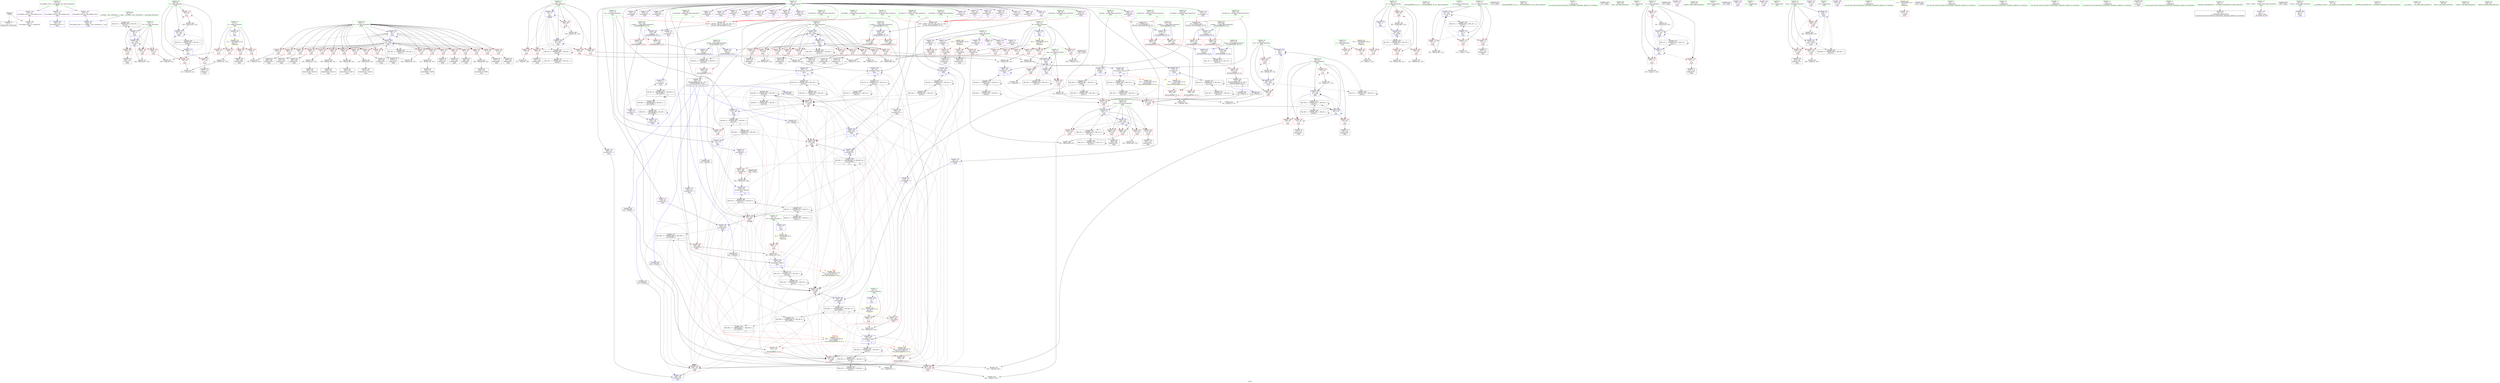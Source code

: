 digraph "SVFG" {
	label="SVFG";

	Node0x562b9133e7f0 [shape=record,color=grey,label="{NodeID: 0\nNullPtr}"];
	Node0x562b9133e7f0 -> Node0x562b91380790[style=solid];
	Node0x562b9133e7f0 -> Node0x562b9138dd10[style=solid];
	Node0x562b913acdb0 [shape=record,color=black,label="{NodeID: 443\nMR_26V_2 = PHI(MR_26V_4, MR_26V_1, )\npts\{75 \}\n}"];
	Node0x562b913acdb0 -> Node0x562b9138e630[style=dashed];
	Node0x562b9138e490 [shape=record,color=blue,label="{NodeID: 277\n177\<--9\narrayidx20\<--\nmain\n}"];
	Node0x562b9138e490 -> Node0x562b9138e490[style=dashed];
	Node0x562b9138e490 -> Node0x562b913c10c0[style=dashed];
	Node0x562b91382120 [shape=record,color=red,label="{NodeID: 194\n357\<--76\n\<--i32\nmain\n}"];
	Node0x562b91382120 -> Node0x562b91389500[style=solid];
	Node0x562b9137f2e0 [shape=record,color=purple,label="{NodeID: 111\n401\<--17\narrayidx146\<--A\nmain\n}"];
	Node0x562b9137f2e0 -> Node0x562b9138c970[style=solid];
	Node0x562b91344e90 [shape=record,color=green,label="{NodeID: 28\n64\<--65\nz\<--z_field_insensitive\nmain\n}"];
	Node0x562b91344e90 -> Node0x562b91386770[style=solid];
	Node0x562b91344e90 -> Node0x562b91386840[style=solid];
	Node0x562b91388900 [shape=record,color=grey,label="{NodeID: 388\n377 = Binary(375, 376, )\n}"];
	Node0x562b91388900 -> Node0x562b9138f9b0[style=solid];
	Node0x562b9138fb50 [shape=record,color=blue,label="{NodeID: 305\n110\<--405\nref.tmp140\<--add149\nmain\n|{|<s2>16}}"];
	Node0x562b9138fb50 -> Node0x562b9138ca40[style=dashed];
	Node0x562b9138fb50 -> Node0x562b913b4ab0[style=dashed];
	Node0x562b9138fb50:s2 -> Node0x562b913cb160[style=dashed,color=red];
	Node0x562b913837e0 [shape=record,color=red,label="{NodeID: 222\n423\<--96\n\<--f76\nmain\n}"];
	Node0x562b913837e0 -> Node0x562b91398f30[style=solid];
	Node0x562b91385290 [shape=record,color=purple,label="{NodeID: 139\n415\<--20\narrayidx155\<--T\nmain\n}"];
	Node0x562b91385290 -> Node0x562b9138fc20[style=solid];
	Node0x562b9137fdb0 [shape=record,color=green,label="{NodeID: 56\n233\<--234\n_ZSt3maxIiERKT_S2_S2_\<--_ZSt3maxIiERKT_S2_S2__field_insensitive\n}"];
	Node0x562b91398f30 [shape=record,color=grey,label="{NodeID: 416\n424 = Binary(423, 130, )\n}"];
	Node0x562b91398f30 -> Node0x562b9138fdc0[style=solid];
	Node0x562b9138cd80 [shape=record,color=red,label="{NodeID: 250\n492\<--477\n\<--__a.addr\n_ZSt3maxIiERKT_S2_S2_\n}"];
	Node0x562b9138cd80 -> Node0x562b913905e0[style=solid];
	Node0x562b913869e0 [shape=record,color=red,label="{NodeID: 167\n128\<--66\n\<--zz\nmain\n}"];
	Node0x562b913869e0 -> Node0x562b913981b0[style=solid];
	Node0x562b913815c0 [shape=record,color=black,label="{NodeID: 84\n319\<--318\nidxprom93\<--\nmain\n}"];
	Node0x562b91379ec0 [shape=record,color=green,label="{NodeID: 1\n7\<--1\n__dso_handle\<--dummyObj\nGlob }"];
	Node0x562b913ad2b0 [shape=record,color=black,label="{NodeID: 444\nMR_28V_2 = PHI(MR_28V_4, MR_28V_1, )\npts\{77 \}\n}"];
	Node0x562b913ad2b0 -> Node0x562b9138e7d0[style=dashed];
	Node0x562b9138e560 [shape=record,color=blue,label="{NodeID: 278\n72\<--181\ni15\<--inc22\nmain\n}"];
	Node0x562b9138e560 -> Node0x562b91387130[style=dashed];
	Node0x562b9138e560 -> Node0x562b91387200[style=dashed];
	Node0x562b9138e560 -> Node0x562b913872d0[style=dashed];
	Node0x562b9138e560 -> Node0x562b9138e560[style=dashed];
	Node0x562b9138e560 -> Node0x562b913ac8b0[style=dashed];
	Node0x562b913821f0 [shape=record,color=red,label="{NodeID: 195\n384\<--76\n\<--i32\nmain\n}"];
	Node0x562b913821f0 -> Node0x562b91389200[style=solid];
	Node0x562b9137f3b0 [shape=record,color=purple,label="{NodeID: 112\n153\<--20\narrayidx\<--T\nmain\n}"];
	Node0x562b91344f60 [shape=record,color=green,label="{NodeID: 29\n66\<--67\nzz\<--zz_field_insensitive\nmain\n}"];
	Node0x562b91344f60 -> Node0x562b91386910[style=solid];
	Node0x562b91344f60 -> Node0x562b913869e0[style=solid];
	Node0x562b91344f60 -> Node0x562b91386ab0[style=solid];
	Node0x562b91344f60 -> Node0x562b91386b80[style=solid];
	Node0x562b91344f60 -> Node0x562b9138dee0[style=solid];
	Node0x562b91344f60 -> Node0x562b913902a0[style=solid];
	Node0x562b913f5470 [shape=record,color=black,label="{NodeID: 638\n118 = PHI()\n}"];
	Node0x562b91388a80 [shape=record,color=grey,label="{NodeID: 389\n230 = Binary(228, 229, )\n}"];
	Node0x562b91388a80 -> Node0x562b9138ecb0[style=solid];
	Node0x562b9138fc20 [shape=record,color=blue,label="{NodeID: 306\n415\<--408\narrayidx155\<--\nmain\n}"];
	Node0x562b9138fc20 -> Node0x562b913b4fb0[style=dashed];
	Node0x562b913838b0 [shape=record,color=red,label="{NodeID: 223\n374\<--100\n\<--t123\nmain\n}"];
	Node0x562b913838b0 -> Node0x562b913993b0[style=solid];
	Node0x562b91385360 [shape=record,color=purple,label="{NodeID: 140\n440\<--20\narrayidx170\<--T\nmain\n}"];
	Node0x562b9137feb0 [shape=record,color=green,label="{NodeID: 57\n246\<--247\n_ZSt3minIiERKT_S2_S2_\<--_ZSt3minIiERKT_S2_S2__field_insensitive\n}"];
	Node0x562b913990b0 [shape=record,color=grey,label="{NodeID: 417\n429 = Binary(428, 130, )\n}"];
	Node0x562b913990b0 -> Node0x562b9138fe90[style=solid];
	Node0x562b9138ce50 [shape=record,color=red,label="{NodeID: 251\n485\<--479\n\<--__b.addr\n_ZSt3maxIiERKT_S2_S2_\n}"];
	Node0x562b9138ce50 -> Node0x562b9138d0c0[style=solid];
	Node0x562b91386ab0 [shape=record,color=red,label="{NodeID: 168\n452\<--66\n\<--zz\nmain\n}"];
	Node0x562b91386ab0 -> Node0x562b91388f00[style=solid];
	Node0x562b91381690 [shape=record,color=black,label="{NodeID: 85\n322\<--321\nidxprom95\<--\nmain\n}"];
	Node0x562b91342540 [shape=record,color=green,label="{NodeID: 2\n9\<--1\n\<--dummyObj\nCan only get source location for instruction, argument, global var or function.}"];
	Node0x562b913c7ec0 [shape=record,color=black,label="{NodeID: 528\nMR_68V_13 = PHI(MR_68V_17, MR_68V_9, )\npts\{220000 \}\n|{|<s4>11}}"];
	Node0x562b913c7ec0 -> Node0x562b9138c3c0[style=dashed];
	Node0x562b913c7ec0 -> Node0x562b9138f4d0[style=dashed];
	Node0x562b913c7ec0 -> Node0x562b913b54b0[style=dashed];
	Node0x562b913c7ec0 -> Node0x562b913c10c0[style=dashed];
	Node0x562b913c7ec0:s4 -> Node0x562b913b7390[style=dashed,color=red];
	Node0x562b913ad7b0 [shape=record,color=black,label="{NodeID: 445\nMR_30V_2 = PHI(MR_30V_3, MR_30V_1, )\npts\{79 \}\n}"];
	Node0x562b913ad7b0 -> Node0x562b9138e8a0[style=dashed];
	Node0x562b913ad7b0 -> Node0x562b913ad7b0[style=dashed];
	Node0x562b9138e630 [shape=record,color=blue,label="{NodeID: 279\n74\<--9\ni24\<--\nmain\n}"];
	Node0x562b9138e630 -> Node0x562b913873a0[style=dashed];
	Node0x562b9138e630 -> Node0x562b91387470[style=dashed];
	Node0x562b9138e630 -> Node0x562b91387540[style=dashed];
	Node0x562b9138e630 -> Node0x562b9138e700[style=dashed];
	Node0x562b9138e630 -> Node0x562b913acdb0[style=dashed];
	Node0x562b913822c0 [shape=record,color=red,label="{NodeID: 196\n391\<--76\n\<--i32\nmain\n}"];
	Node0x562b913822c0 -> Node0x562b9137e780[style=solid];
	Node0x562b9137f480 [shape=record,color=purple,label="{NodeID: 113\n156\<--20\narrayidx11\<--T\nmain\n}"];
	Node0x562b9137f480 -> Node0x562b9138e150[style=solid];
	Node0x562b91345030 [shape=record,color=green,label="{NodeID: 30\n68\<--69\ni\<--i_field_insensitive\nmain\n}"];
	Node0x562b91345030 -> Node0x562b91386c50[style=solid];
	Node0x562b91345030 -> Node0x562b91386d20[style=solid];
	Node0x562b91345030 -> Node0x562b91386df0[style=solid];
	Node0x562b91345030 -> Node0x562b9138dfb0[style=solid];
	Node0x562b91345030 -> Node0x562b9138e2f0[style=solid];
	Node0x562b913f5570 [shape=record,color=black,label="{NodeID: 639\n137 = PHI()\n}"];
	Node0x562b91388c00 [shape=record,color=grey,label="{NodeID: 390\n461 = Binary(460, 130, )\n}"];
	Node0x562b91388c00 -> Node0x562b913902a0[style=solid];
	Node0x562b9138fcf0 [shape=record,color=blue,label="{NodeID: 307\n100\<--419\nt123\<--inc157\nmain\n}"];
	Node0x562b9138fcf0 -> Node0x562b913838b0[style=dashed];
	Node0x562b9138fcf0 -> Node0x562b91383980[style=dashed];
	Node0x562b9138fcf0 -> Node0x562b91383a50[style=dashed];
	Node0x562b9138fcf0 -> Node0x562b91383b20[style=dashed];
	Node0x562b9138fcf0 -> Node0x562b91383bf0[style=dashed];
	Node0x562b9138fcf0 -> Node0x562b9138fcf0[style=dashed];
	Node0x562b9138fcf0 -> Node0x562b913c60c0[style=dashed];
	Node0x562b91383980 [shape=record,color=red,label="{NodeID: 224\n388\<--100\n\<--t123\nmain\n}"];
	Node0x562b91383980 -> Node0x562b9137e6b0[style=solid];
	Node0x562b91385430 [shape=record,color=purple,label="{NodeID: 141\n443\<--20\narrayidx172\<--T\nmain\n|{<s0>17}}"];
	Node0x562b91385430:s0 -> Node0x562b913f7230[style=solid,color=red];
	Node0x562b9137ffb0 [shape=record,color=green,label="{NodeID: 58\n303\<--304\nabs\<--abs_field_insensitive\n}"];
	Node0x562b91399230 [shape=record,color=grey,label="{NodeID: 418\n249 = cmp(238, 248, )\n}"];
	Node0x562b9138cf20 [shape=record,color=red,label="{NodeID: 252\n489\<--479\n\<--__b.addr\n_ZSt3maxIiERKT_S2_S2_\n}"];
	Node0x562b9138cf20 -> Node0x562b91390510[style=solid];
	Node0x562b91386b80 [shape=record,color=red,label="{NodeID: 169\n460\<--66\n\<--zz\nmain\n}"];
	Node0x562b91386b80 -> Node0x562b91388c00[style=solid];
	Node0x562b91381760 [shape=record,color=black,label="{NodeID: 86\n328\<--327\nidxprom99\<--add98\nmain\n}"];
	Node0x562b9134f7c0 [shape=record,color=green,label="{NodeID: 3\n23\<--1\n.str\<--dummyObj\nGlob }"];
	Node0x562b913adcb0 [shape=record,color=black,label="{NodeID: 446\nMR_32V_2 = PHI(MR_32V_3, MR_32V_1, )\npts\{81 \}\n}"];
	Node0x562b913adcb0 -> Node0x562b9138ea40[style=dashed];
	Node0x562b913adcb0 -> Node0x562b913adcb0[style=dashed];
	Node0x562b9138e700 [shape=record,color=blue,label="{NodeID: 280\n74\<--198\ni24\<--inc30\nmain\n}"];
	Node0x562b9138e700 -> Node0x562b913873a0[style=dashed];
	Node0x562b9138e700 -> Node0x562b91387470[style=dashed];
	Node0x562b9138e700 -> Node0x562b91387540[style=dashed];
	Node0x562b9138e700 -> Node0x562b9138e700[style=dashed];
	Node0x562b9138e700 -> Node0x562b913acdb0[style=dashed];
	Node0x562b91382390 [shape=record,color=red,label="{NodeID: 197\n399\<--76\n\<--i32\nmain\n}"];
	Node0x562b91382390 -> Node0x562b9137e920[style=solid];
	Node0x562b9137f550 [shape=record,color=purple,label="{NodeID: 114\n176\<--20\n\<--T\nmain\n}"];
	Node0x562b91345100 [shape=record,color=green,label="{NodeID: 31\n70\<--71\nj\<--j_field_insensitive\nmain\n}"];
	Node0x562b91345100 -> Node0x562b91386ec0[style=solid];
	Node0x562b91345100 -> Node0x562b91386f90[style=solid];
	Node0x562b91345100 -> Node0x562b91387060[style=solid];
	Node0x562b91345100 -> Node0x562b9138e080[style=solid];
	Node0x562b91345100 -> Node0x562b9138e220[style=solid];
	Node0x562b913f5760 [shape=record,color=black,label="{NodeID: 640\n133 = PHI()\n}"];
	Node0x562b91388d80 [shape=record,color=grey,label="{NodeID: 391\n265 = Binary(263, 264, )\n}"];
	Node0x562b91388d80 -> Node0x562b9138eff0[style=solid];
	Node0x562b9138fdc0 [shape=record,color=blue,label="{NodeID: 308\n96\<--424\nf76\<--inc160\nmain\n}"];
	Node0x562b9138fdc0 -> Node0x562b91383090[style=dashed];
	Node0x562b9138fdc0 -> Node0x562b91383160[style=dashed];
	Node0x562b9138fdc0 -> Node0x562b91383230[style=dashed];
	Node0x562b9138fdc0 -> Node0x562b91383300[style=dashed];
	Node0x562b9138fdc0 -> Node0x562b913833d0[style=dashed];
	Node0x562b9138fdc0 -> Node0x562b913834a0[style=dashed];
	Node0x562b9138fdc0 -> Node0x562b91383570[style=dashed];
	Node0x562b9138fdc0 -> Node0x562b91383640[style=dashed];
	Node0x562b9138fdc0 -> Node0x562b91383710[style=dashed];
	Node0x562b9138fdc0 -> Node0x562b913837e0[style=dashed];
	Node0x562b9138fdc0 -> Node0x562b9138f400[style=dashed];
	Node0x562b9138fdc0 -> Node0x562b9138fdc0[style=dashed];
	Node0x562b9138fdc0 -> Node0x562b913b04b0[style=dashed];
	Node0x562b91383a50 [shape=record,color=red,label="{NodeID: 225\n398\<--100\n\<--t123\nmain\n}"];
	Node0x562b91383a50 -> Node0x562b91389800[style=solid];
	Node0x562b91385500 [shape=record,color=purple,label="{NodeID: 142\n117\<--23\n\<--.str\nmain\n}"];
	Node0x562b913800b0 [shape=record,color=green,label="{NodeID: 59\n457\<--458\nprintf\<--printf_field_insensitive\n}"];
	Node0x562b913993b0 [shape=record,color=grey,label="{NodeID: 419\n382 = cmp(374, 381, )\n}"];
	Node0x562b9138cff0 [shape=record,color=red,label="{NodeID: 253\n484\<--483\n\<--\n_ZSt3maxIiERKT_S2_S2_\n}"];
	Node0x562b9138cff0 -> Node0x562b913999b0[style=solid];
	Node0x562b91386c50 [shape=record,color=red,label="{NodeID: 170\n140\<--68\n\<--i\nmain\n}"];
	Node0x562b91386c50 -> Node0x562b9139a730[style=solid];
	Node0x562b91381830 [shape=record,color=black,label="{NodeID: 87\n331\<--330\nidxprom101\<--\nmain\n}"];
	Node0x562b9134f850 [shape=record,color=green,label="{NodeID: 4\n25\<--1\nstderr\<--dummyObj\nGlob }"];
	Node0x562b913ae1b0 [shape=record,color=black,label="{NodeID: 447\nMR_34V_2 = PHI(MR_34V_3, MR_34V_1, )\npts\{83 \}\n}"];
	Node0x562b913ae1b0 -> Node0x562b913bc5c0[style=dashed];
	Node0x562b9138e7d0 [shape=record,color=blue,label="{NodeID: 281\n76\<--9\ni32\<--\nmain\n}"];
	Node0x562b9138e7d0 -> Node0x562b91387610[style=dashed];
	Node0x562b9138e7d0 -> Node0x562b913876e0[style=dashed];
	Node0x562b9138e7d0 -> Node0x562b913877b0[style=dashed];
	Node0x562b9138e7d0 -> Node0x562b91387880[style=dashed];
	Node0x562b9138e7d0 -> Node0x562b91387950[style=dashed];
	Node0x562b9138e7d0 -> Node0x562b91387a20[style=dashed];
	Node0x562b9138e7d0 -> Node0x562b91387af0[style=dashed];
	Node0x562b9138e7d0 -> Node0x562b91387bc0[style=dashed];
	Node0x562b9138e7d0 -> Node0x562b91387c90[style=dashed];
	Node0x562b9138e7d0 -> Node0x562b91387d60[style=dashed];
	Node0x562b9138e7d0 -> Node0x562b91381f80[style=dashed];
	Node0x562b9138e7d0 -> Node0x562b91382050[style=dashed];
	Node0x562b9138e7d0 -> Node0x562b91382120[style=dashed];
	Node0x562b9138e7d0 -> Node0x562b913821f0[style=dashed];
	Node0x562b9138e7d0 -> Node0x562b913822c0[style=dashed];
	Node0x562b9138e7d0 -> Node0x562b91382390[style=dashed];
	Node0x562b9138e7d0 -> Node0x562b91382460[style=dashed];
	Node0x562b9138e7d0 -> Node0x562b91382530[style=dashed];
	Node0x562b9138e7d0 -> Node0x562b9138fe90[style=dashed];
	Node0x562b9138e7d0 -> Node0x562b913ad2b0[style=dashed];
	Node0x562b91382460 [shape=record,color=red,label="{NodeID: 198\n409\<--76\n\<--i32\nmain\n}"];
	Node0x562b91382460 -> Node0x562b91389b00[style=solid];
	Node0x562b9137f620 [shape=record,color=purple,label="{NodeID: 115\n177\<--20\narrayidx20\<--T\nmain\n}"];
	Node0x562b9137f620 -> Node0x562b9138e490[style=solid];
	Node0x562b913451d0 [shape=record,color=green,label="{NodeID: 32\n72\<--73\ni15\<--i15_field_insensitive\nmain\n}"];
	Node0x562b913451d0 -> Node0x562b91387130[style=solid];
	Node0x562b913451d0 -> Node0x562b91387200[style=solid];
	Node0x562b913451d0 -> Node0x562b913872d0[style=solid];
	Node0x562b913451d0 -> Node0x562b9138e3c0[style=solid];
	Node0x562b913451d0 -> Node0x562b9138e560[style=solid];
	Node0x562b913f5860 [shape=record,color=black,label="{NodeID: 641\n44 = PHI()\n}"];
	Node0x562b91388f00 [shape=record,color=grey,label="{NodeID: 392\n453 = Binary(452, 130, )\n}"];
	Node0x562b9138fe90 [shape=record,color=blue,label="{NodeID: 309\n76\<--429\ni32\<--inc163\nmain\n}"];
	Node0x562b9138fe90 -> Node0x562b91387610[style=dashed];
	Node0x562b9138fe90 -> Node0x562b913876e0[style=dashed];
	Node0x562b9138fe90 -> Node0x562b913877b0[style=dashed];
	Node0x562b9138fe90 -> Node0x562b91387880[style=dashed];
	Node0x562b9138fe90 -> Node0x562b91387950[style=dashed];
	Node0x562b9138fe90 -> Node0x562b91387a20[style=dashed];
	Node0x562b9138fe90 -> Node0x562b91387af0[style=dashed];
	Node0x562b9138fe90 -> Node0x562b91387bc0[style=dashed];
	Node0x562b9138fe90 -> Node0x562b91387c90[style=dashed];
	Node0x562b9138fe90 -> Node0x562b91387d60[style=dashed];
	Node0x562b9138fe90 -> Node0x562b91381f80[style=dashed];
	Node0x562b9138fe90 -> Node0x562b91382050[style=dashed];
	Node0x562b9138fe90 -> Node0x562b91382120[style=dashed];
	Node0x562b9138fe90 -> Node0x562b913821f0[style=dashed];
	Node0x562b9138fe90 -> Node0x562b913822c0[style=dashed];
	Node0x562b9138fe90 -> Node0x562b91382390[style=dashed];
	Node0x562b9138fe90 -> Node0x562b91382460[style=dashed];
	Node0x562b9138fe90 -> Node0x562b91382530[style=dashed];
	Node0x562b9138fe90 -> Node0x562b9138fe90[style=dashed];
	Node0x562b9138fe90 -> Node0x562b913ad2b0[style=dashed];
	Node0x562b91383b20 [shape=record,color=red,label="{NodeID: 226\n413\<--100\n\<--t123\nmain\n}"];
	Node0x562b91383b20 -> Node0x562b9137eac0[style=solid];
	Node0x562b913855d0 [shape=record,color=purple,label="{NodeID: 143\n194\<--23\n\<--.str\nmain\n}"];
	Node0x562b913801b0 [shape=record,color=green,label="{NodeID: 60\n475\<--476\nretval\<--retval_field_insensitive\n_ZSt3maxIiERKT_S2_S2_\n}"];
	Node0x562b913801b0 -> Node0x562b9138cbe0[style=solid];
	Node0x562b913801b0 -> Node0x562b91390510[style=solid];
	Node0x562b913801b0 -> Node0x562b913905e0[style=solid];
	Node0x562b91399530 [shape=record,color=grey,label="{NodeID: 420\n512 = cmp(509, 511, )\n}"];
	Node0x562b9138d0c0 [shape=record,color=red,label="{NodeID: 254\n486\<--485\n\<--\n_ZSt3maxIiERKT_S2_S2_\n}"];
	Node0x562b9138d0c0 -> Node0x562b913999b0[style=solid];
	Node0x562b91386d20 [shape=record,color=red,label="{NodeID: 171\n151\<--68\n\<--i\nmain\n}"];
	Node0x562b91386d20 -> Node0x562b91380a60[style=solid];
	Node0x562b91381900 [shape=record,color=black,label="{NodeID: 88\n334\<--333\nidxprom103\<--\nmain\n}"];
	Node0x562b9134f8e0 [shape=record,color=green,label="{NodeID: 5\n26\<--1\n.str.1\<--dummyObj\nGlob }"];
	Node0x562b913c8fc0 [shape=record,color=yellow,style=double,label="{NodeID: 531\n76V_1 = ENCHI(MR_76V_0)\npts\{87 103 \}\nFun[_ZSt3maxIiERKT_S2_S2_]}"];
	Node0x562b913c8fc0 -> Node0x562b9138cff0[style=dashed];
	Node0x562b913ae6b0 [shape=record,color=black,label="{NodeID: 448\nMR_36V_2 = PHI(MR_36V_3, MR_36V_1, )\npts\{85 \}\n}"];
	Node0x562b913ae6b0 -> Node0x562b913ae6b0[style=dashed];
	Node0x562b913ae6b0 -> Node0x562b913c24c0[style=dashed];
	Node0x562b9138e8a0 [shape=record,color=blue,label="{NodeID: 282\n78\<--207\nmm\<--\nmain\n}"];
	Node0x562b9138e8a0 -> Node0x562b91382600[style=dashed];
	Node0x562b9138e8a0 -> Node0x562b913826d0[style=dashed];
	Node0x562b9138e8a0 -> Node0x562b9138e8a0[style=dashed];
	Node0x562b9138e8a0 -> Node0x562b9138e970[style=dashed];
	Node0x562b9138e8a0 -> Node0x562b913ad7b0[style=dashed];
	Node0x562b91382530 [shape=record,color=red,label="{NodeID: 199\n428\<--76\n\<--i32\nmain\n}"];
	Node0x562b91382530 -> Node0x562b913990b0[style=solid];
	Node0x562b91383fe0 [shape=record,color=purple,label="{NodeID: 116\n253\<--20\narrayidx53\<--T\nmain\n}"];
	Node0x562b913452a0 [shape=record,color=green,label="{NodeID: 33\n74\<--75\ni24\<--i24_field_insensitive\nmain\n}"];
	Node0x562b913452a0 -> Node0x562b913873a0[style=solid];
	Node0x562b913452a0 -> Node0x562b91387470[style=solid];
	Node0x562b913452a0 -> Node0x562b91387540[style=solid];
	Node0x562b913452a0 -> Node0x562b9138e630[style=solid];
	Node0x562b913452a0 -> Node0x562b9138e700[style=solid];
	Node0x562b913f5960 [shape=record,color=black,label="{NodeID: 642\n232 = PHI(472, )\n}"];
	Node0x562b913f5960 -> Node0x562b9138bee0[style=solid];
	Node0x562b91389080 [shape=record,color=grey,label="{NodeID: 393\n368 = Binary(366, 367, )\n}"];
	Node0x562b91389080 -> Node0x562b9138f810[style=solid];
	Node0x562b9138ff60 [shape=record,color=blue,label="{NodeID: 310\n112\<--158\nres\<--\nmain\n}"];
	Node0x562b9138ff60 -> Node0x562b913bacc0[style=dashed];
	Node0x562b91383bf0 [shape=record,color=red,label="{NodeID: 227\n418\<--100\n\<--t123\nmain\n}"];
	Node0x562b91383bf0 -> Node0x562b91398db0[style=solid];
	Node0x562b913856a0 [shape=record,color=purple,label="{NodeID: 144\n132\<--26\n\<--.str.1\nmain\n}"];
	Node0x562b91380280 [shape=record,color=green,label="{NodeID: 61\n477\<--478\n__a.addr\<--__a.addr_field_insensitive\n_ZSt3maxIiERKT_S2_S2_\n}"];
	Node0x562b91380280 -> Node0x562b9138ccb0[style=solid];
	Node0x562b91380280 -> Node0x562b9138cd80[style=solid];
	Node0x562b91380280 -> Node0x562b91390370[style=solid];
	Node0x562b913c06c0 [shape=record,color=black,label="{NodeID: 504\nMR_60V_3 = PHI(MR_60V_4, MR_60V_2, )\npts\{109 \}\n}"];
	Node0x562b913c06c0 -> Node0x562b9138bfb0[style=dashed];
	Node0x562b913c06c0 -> Node0x562b9138c150[style=dashed];
	Node0x562b913c06c0 -> Node0x562b9138c3c0[style=dashed];
	Node0x562b913c06c0 -> Node0x562b9138c630[style=dashed];
	Node0x562b913c06c0 -> Node0x562b9138cb10[style=dashed];
	Node0x562b913c06c0 -> Node0x562b9138fa80[style=dashed];
	Node0x562b913c06c0 -> Node0x562b913b22b0[style=dashed];
	Node0x562b913c06c0 -> Node0x562b913c06c0[style=dashed];
	Node0x562b913996b0 [shape=record,color=grey,label="{NodeID: 421\n172 = cmp(171, 149, )\n}"];
	Node0x562b9138d190 [shape=record,color=red,label="{NodeID: 255\n520\<--500\n\<--retval\n_ZSt3minIiERKT_S2_S2_\n}"];
	Node0x562b9138d190 -> Node0x562b9137ee00[style=solid];
	Node0x562b91386df0 [shape=record,color=red,label="{NodeID: 172\n165\<--68\n\<--i\nmain\n}"];
	Node0x562b91386df0 -> Node0x562b91397a70[style=solid];
	Node0x562b913819d0 [shape=record,color=black,label="{NodeID: 89\n339\<--338\nidxprom107\<--\nmain\n}"];
	Node0x562b9134f970 [shape=record,color=green,label="{NodeID: 6\n28\<--1\n.str.2\<--dummyObj\nGlob }"];
	Node0x562b913aebb0 [shape=record,color=black,label="{NodeID: 449\nMR_38V_2 = PHI(MR_38V_3, MR_38V_1, )\npts\{87 \}\n}"];
	Node0x562b913aebb0 -> Node0x562b913aebb0[style=dashed];
	Node0x562b913aebb0 -> Node0x562b913c29c0[style=dashed];
	Node0x562b9138e970 [shape=record,color=blue,label="{NodeID: 283\n78\<--130\nmm\<--\nmain\n}"];
	Node0x562b9138e970 -> Node0x562b913826d0[style=dashed];
	Node0x562b9138e970 -> Node0x562b9138e8a0[style=dashed];
	Node0x562b9138e970 -> Node0x562b913ad7b0[style=dashed];
	Node0x562b91382600 [shape=record,color=red,label="{NodeID: 200\n209\<--78\n\<--mm\nmain\n}"];
	Node0x562b91382600 -> Node0x562b9139a5b0[style=solid];
	Node0x562b913840b0 [shape=record,color=purple,label="{NodeID: 117\n256\<--20\narrayidx55\<--T\nmain\n|{<s0>9}}"];
	Node0x562b913840b0:s0 -> Node0x562b913f6ca0[style=solid,color=red];
	Node0x562b91345370 [shape=record,color=green,label="{NodeID: 34\n76\<--77\ni32\<--i32_field_insensitive\nmain\n}"];
	Node0x562b91345370 -> Node0x562b91387610[style=solid];
	Node0x562b91345370 -> Node0x562b913876e0[style=solid];
	Node0x562b91345370 -> Node0x562b913877b0[style=solid];
	Node0x562b91345370 -> Node0x562b91387880[style=solid];
	Node0x562b91345370 -> Node0x562b91387950[style=solid];
	Node0x562b91345370 -> Node0x562b91387a20[style=solid];
	Node0x562b91345370 -> Node0x562b91387af0[style=solid];
	Node0x562b91345370 -> Node0x562b91387bc0[style=solid];
	Node0x562b91345370 -> Node0x562b91387c90[style=solid];
	Node0x562b91345370 -> Node0x562b91387d60[style=solid];
	Node0x562b91345370 -> Node0x562b91381f80[style=solid];
	Node0x562b91345370 -> Node0x562b91382050[style=solid];
	Node0x562b91345370 -> Node0x562b91382120[style=solid];
	Node0x562b91345370 -> Node0x562b913821f0[style=solid];
	Node0x562b91345370 -> Node0x562b913822c0[style=solid];
	Node0x562b91345370 -> Node0x562b91382390[style=solid];
	Node0x562b91345370 -> Node0x562b91382460[style=solid];
	Node0x562b91345370 -> Node0x562b91382530[style=solid];
	Node0x562b91345370 -> Node0x562b9138e7d0[style=solid];
	Node0x562b91345370 -> Node0x562b9138fe90[style=solid];
	Node0x562b913f5b50 [shape=record,color=black,label="{NodeID: 643\n245 = PHI(497, )\n}"];
	Node0x562b913f5b50 -> Node0x562b9138bfb0[style=solid];
	Node0x562b91389200 [shape=record,color=grey,label="{NodeID: 394\n385 = Binary(384, 130, )\n}"];
	Node0x562b91389200 -> Node0x562b91381eb0[style=solid];
	Node0x562b91390030 [shape=record,color=blue,label="{NodeID: 311\n114\<--9\ni165\<--\nmain\n}"];
	Node0x562b91390030 -> Node0x562b91383d90[style=dashed];
	Node0x562b91390030 -> Node0x562b91383e60[style=dashed];
	Node0x562b91390030 -> Node0x562b9138be50[style=dashed];
	Node0x562b91390030 -> Node0x562b913901d0[style=dashed];
	Node0x562b91390030 -> Node0x562b913b31b0[style=dashed];
	Node0x562b91383cc0 [shape=record,color=red,label="{NodeID: 228\n454\<--112\n\<--res\nmain\n}"];
	Node0x562b91385770 [shape=record,color=purple,label="{NodeID: 145\n136\<--28\n\<--.str.2\nmain\n}"];
	Node0x562b91380350 [shape=record,color=green,label="{NodeID: 62\n479\<--480\n__b.addr\<--__b.addr_field_insensitive\n_ZSt3maxIiERKT_S2_S2_\n}"];
	Node0x562b91380350 -> Node0x562b9138ce50[style=solid];
	Node0x562b91380350 -> Node0x562b9138cf20[style=solid];
	Node0x562b91380350 -> Node0x562b91390440[style=solid];
	Node0x562b913c0bc0 [shape=record,color=black,label="{NodeID: 505\nMR_62V_3 = PHI(MR_62V_4, MR_62V_2, )\npts\{111 \}\n}"];
	Node0x562b913c0bc0 -> Node0x562b9138bfb0[style=dashed];
	Node0x562b913c0bc0 -> Node0x562b9138c150[style=dashed];
	Node0x562b913c0bc0 -> Node0x562b9138c3c0[style=dashed];
	Node0x562b913c0bc0 -> Node0x562b9138c630[style=dashed];
	Node0x562b913c0bc0 -> Node0x562b9138cb10[style=dashed];
	Node0x562b913c0bc0 -> Node0x562b913b27b0[style=dashed];
	Node0x562b913c0bc0 -> Node0x562b913b4ab0[style=dashed];
	Node0x562b913c0bc0 -> Node0x562b913c0bc0[style=dashed];
	Node0x562b91399830 [shape=record,color=grey,label="{NodeID: 422\n225 = cmp(224, 149, )\n}"];
	Node0x562b9138d260 [shape=record,color=red,label="{NodeID: 256\n510\<--502\n\<--__a.addr\n_ZSt3minIiERKT_S2_S2_\n}"];
	Node0x562b9138d260 -> Node0x562b9138d670[style=solid];
	Node0x562b91386ec0 [shape=record,color=red,label="{NodeID: 173\n147\<--70\n\<--j\nmain\n}"];
	Node0x562b91386ec0 -> Node0x562b9139a430[style=solid];
	Node0x562b91381aa0 [shape=record,color=black,label="{NodeID: 90\n342\<--341\nidxprom109\<--\nmain\n}"];
	Node0x562b9134fa00 [shape=record,color=green,label="{NodeID: 7\n30\<--1\n.str.3\<--dummyObj\nGlob }"];
	Node0x562b913c9180 [shape=record,color=yellow,style=double,label="{NodeID: 533\n78V_1 = ENCHI(MR_78V_0)\npts\{89 105 \}\nFun[_ZSt3maxIiERKT_S2_S2_]}"];
	Node0x562b913c9180 -> Node0x562b9138d0c0[style=dashed];
	Node0x562b913af0b0 [shape=record,color=black,label="{NodeID: 450\nMR_40V_2 = PHI(MR_40V_3, MR_40V_1, )\npts\{89 \}\n}"];
	Node0x562b913af0b0 -> Node0x562b913af0b0[style=dashed];
	Node0x562b913af0b0 -> Node0x562b913c2ec0[style=dashed];
	Node0x562b9138ea40 [shape=record,color=blue,label="{NodeID: 284\n80\<--9\niter\<--\nmain\n}"];
	Node0x562b9138ea40 -> Node0x562b913827a0[style=dashed];
	Node0x562b9138ea40 -> Node0x562b91382870[style=dashed];
	Node0x562b9138ea40 -> Node0x562b9138ea40[style=dashed];
	Node0x562b9138ea40 -> Node0x562b9138f330[style=dashed];
	Node0x562b9138ea40 -> Node0x562b913adcb0[style=dashed];
	Node0x562b913826d0 [shape=record,color=red,label="{NodeID: 201\n217\<--78\n\<--mm\nmain\n}"];
	Node0x562b913826d0 -> Node0x562b91389680[style=solid];
	Node0x562b91384180 [shape=record,color=purple,label="{NodeID: 118\n259\<--20\narrayidx58\<--T\nmain\n}"];
	Node0x562b91345440 [shape=record,color=green,label="{NodeID: 35\n78\<--79\nmm\<--mm_field_insensitive\nmain\n}"];
	Node0x562b91345440 -> Node0x562b91382600[style=solid];
	Node0x562b91345440 -> Node0x562b913826d0[style=solid];
	Node0x562b91345440 -> Node0x562b9138e8a0[style=solid];
	Node0x562b91345440 -> Node0x562b9138e970[style=solid];
	Node0x562b913f5c50 [shape=record,color=black,label="{NodeID: 644\n324 = PHI(497, )\n}"];
	Node0x562b913f5c50 -> Node0x562b9138c3c0[style=solid];
	Node0x562b91389380 [shape=record,color=grey,label="{NodeID: 395\n327 = Binary(326, 130, )\n}"];
	Node0x562b91389380 -> Node0x562b91381760[style=solid];
	Node0x562b91390100 [shape=record,color=blue,label="{NodeID: 312\n112\<--445\nres\<--\nmain\n}"];
	Node0x562b91390100 -> Node0x562b913bacc0[style=dashed];
	Node0x562b91383d90 [shape=record,color=red,label="{NodeID: 229\n435\<--114\n\<--i165\nmain\n}"];
	Node0x562b91383d90 -> Node0x562b9139a8b0[style=solid];
	Node0x562b91385840 [shape=record,color=purple,label="{NodeID: 146\n455\<--30\n\<--.str.3\nmain\n}"];
	Node0x562b91380420 [shape=record,color=green,label="{NodeID: 63\n500\<--501\nretval\<--retval_field_insensitive\n_ZSt3minIiERKT_S2_S2_\n}"];
	Node0x562b91380420 -> Node0x562b9138d190[style=solid];
	Node0x562b91380420 -> Node0x562b91390850[style=solid];
	Node0x562b91380420 -> Node0x562b91390920[style=solid];
	Node0x562b913c10c0 [shape=record,color=black,label="{NodeID: 506\nMR_68V_8 = PHI(MR_68V_13, MR_68V_6, )\npts\{220000 \}\n|{|<s3>17}}"];
	Node0x562b913c10c0 -> Node0x562b9138cb10[style=dashed];
	Node0x562b913c10c0 -> Node0x562b913b36b0[style=dashed];
	Node0x562b913c10c0 -> Node0x562b913c42c0[style=dashed];
	Node0x562b913c10c0:s3 -> Node0x562b913b7390[style=dashed,color=red];
	Node0x562b913999b0 [shape=record,color=grey,label="{NodeID: 423\n487 = cmp(484, 486, )\n}"];
	Node0x562b9138d330 [shape=record,color=red,label="{NodeID: 257\n517\<--502\n\<--__a.addr\n_ZSt3minIiERKT_S2_S2_\n}"];
	Node0x562b9138d330 -> Node0x562b91390920[style=solid];
	Node0x562b91386f90 [shape=record,color=red,label="{NodeID: 174\n154\<--70\n\<--j\nmain\n}"];
	Node0x562b91386f90 -> Node0x562b91380b30[style=solid];
	Node0x562b91381b70 [shape=record,color=black,label="{NodeID: 91\n350\<--349\nidxprom113\<--add112\nmain\n}"];
	Node0x562b9134fa90 [shape=record,color=green,label="{NodeID: 8\n33\<--1\n\<--dummyObj\nCan only get source location for instruction, argument, global var or function.}"];
	Node0x562b913c9260 [shape=record,color=yellow,style=double,label="{NodeID: 534\n2V_1 = ENCHI(MR_2V_0)\npts\{1 \}\nFun[main]}"];
	Node0x562b913c9260 -> Node0x562b913866a0[style=dashed];
	Node0x562b913af5b0 [shape=record,color=black,label="{NodeID: 451\nMR_42V_2 = PHI(MR_42V_3, MR_42V_1, )\npts\{91 \}\n}"];
	Node0x562b913af5b0 -> Node0x562b9138cb10[style=dashed];
	Node0x562b913af5b0 -> Node0x562b913af5b0[style=dashed];
	Node0x562b913af5b0 -> Node0x562b913c33c0[style=dashed];
	Node0x562b9138eb10 [shape=record,color=blue,label="{NodeID: 285\n82\<--9\nf\<--\nmain\n}"];
	Node0x562b9138eb10 -> Node0x562b91382940[style=dashed];
	Node0x562b9138eb10 -> Node0x562b91382a10[style=dashed];
	Node0x562b9138eb10 -> Node0x562b91382ae0[style=dashed];
	Node0x562b9138eb10 -> Node0x562b91382bb0[style=dashed];
	Node0x562b9138eb10 -> Node0x562b91382c80[style=dashed];
	Node0x562b9138eb10 -> Node0x562b9138eb10[style=dashed];
	Node0x562b9138eb10 -> Node0x562b9138f260[style=dashed];
	Node0x562b9138eb10 -> Node0x562b913bc5c0[style=dashed];
	Node0x562b913827a0 [shape=record,color=red,label="{NodeID: 202\n216\<--80\n\<--iter\nmain\n}"];
	Node0x562b913827a0 -> Node0x562b91399b30[style=solid];
	Node0x562b91384250 [shape=record,color=purple,label="{NodeID: 119\n262\<--20\narrayidx60\<--T\nmain\n}"];
	Node0x562b91384250 -> Node0x562b9138c080[style=solid];
	Node0x562b91345510 [shape=record,color=green,label="{NodeID: 36\n80\<--81\niter\<--iter_field_insensitive\nmain\n}"];
	Node0x562b91345510 -> Node0x562b913827a0[style=solid];
	Node0x562b91345510 -> Node0x562b91382870[style=solid];
	Node0x562b91345510 -> Node0x562b9138ea40[style=solid];
	Node0x562b91345510 -> Node0x562b9138f330[style=solid];
	Node0x562b913f5d90 [shape=record,color=black,label="{NodeID: 645\n195 = PHI()\n}"];
	Node0x562b913aa390 [shape=record,color=black,label="{NodeID: 479\nMR_70V_3 = PHI(MR_70V_4, MR_70V_2, )\npts\{476 \}\n}"];
	Node0x562b913aa390 -> Node0x562b9138cbe0[style=dashed];
	Node0x562b91389500 [shape=record,color=grey,label="{NodeID: 396\n358 = Binary(357, 130, )\n}"];
	Node0x562b91389500 -> Node0x562b91381d10[style=solid];
	Node0x562b913901d0 [shape=record,color=blue,label="{NodeID: 313\n114\<--449\ni165\<--inc175\nmain\n}"];
	Node0x562b913901d0 -> Node0x562b91383d90[style=dashed];
	Node0x562b913901d0 -> Node0x562b91383e60[style=dashed];
	Node0x562b913901d0 -> Node0x562b9138be50[style=dashed];
	Node0x562b913901d0 -> Node0x562b913901d0[style=dashed];
	Node0x562b913901d0 -> Node0x562b913b31b0[style=dashed];
	Node0x562b91383e60 [shape=record,color=red,label="{NodeID: 230\n441\<--114\n\<--i165\nmain\n}"];
	Node0x562b91383e60 -> Node0x562b9137ec60[style=solid];
	Node0x562b91385910 [shape=record,color=purple,label="{NodeID: 147\n531\<--32\nllvm.global_ctors_0\<--llvm.global_ctors\nGlob }"];
	Node0x562b91385910 -> Node0x562b9138db10[style=solid];
	Node0x562b913804f0 [shape=record,color=green,label="{NodeID: 64\n502\<--503\n__a.addr\<--__a.addr_field_insensitive\n_ZSt3minIiERKT_S2_S2_\n}"];
	Node0x562b913804f0 -> Node0x562b9138d260[style=solid];
	Node0x562b913804f0 -> Node0x562b9138d330[style=solid];
	Node0x562b913804f0 -> Node0x562b913906b0[style=solid];
	Node0x562b913c15c0 [shape=record,color=black,label="{NodeID: 507\nMR_80V_3 = PHI(MR_80V_4, MR_80V_2, )\npts\{501 \}\n}"];
	Node0x562b913c15c0 -> Node0x562b9138d190[style=dashed];
	Node0x562b91399b30 [shape=record,color=grey,label="{NodeID: 424\n220 = cmp(216, 218, )\n}"];
	Node0x562b9138d400 [shape=record,color=red,label="{NodeID: 258\n508\<--504\n\<--__b.addr\n_ZSt3minIiERKT_S2_S2_\n}"];
	Node0x562b9138d400 -> Node0x562b9138d5a0[style=solid];
	Node0x562b91387060 [shape=record,color=red,label="{NodeID: 175\n160\<--70\n\<--j\nmain\n}"];
	Node0x562b91387060 -> Node0x562b91398ab0[style=solid];
	Node0x562b91381c40 [shape=record,color=black,label="{NodeID: 92\n353\<--352\nidxprom115\<--\nmain\n}"];
	Node0x562b9134fb60 [shape=record,color=green,label="{NodeID: 9\n130\<--1\n\<--dummyObj\nCan only get source location for instruction, argument, global var or function.}"];
	Node0x562b913c9370 [shape=record,color=yellow,style=double,label="{NodeID: 535\n4V_1 = ENCHI(MR_4V_0)\npts\{10 \}\nFun[main]}"];
	Node0x562b913c9370 -> Node0x562b91385ce0[style=dashed];
	Node0x562b913c9370 -> Node0x562b91385db0[style=dashed];
	Node0x562b913c9370 -> Node0x562b91385e80[style=dashed];
	Node0x562b913c9370 -> Node0x562b91385f50[style=dashed];
	Node0x562b913afab0 [shape=record,color=black,label="{NodeID: 452\nMR_44V_2 = PHI(MR_44V_3, MR_44V_1, )\npts\{93 \}\n}"];
	Node0x562b913afab0 -> Node0x562b9138cb10[style=dashed];
	Node0x562b913afab0 -> Node0x562b913afab0[style=dashed];
	Node0x562b913afab0 -> Node0x562b913c38c0[style=dashed];
	Node0x562b9138ebe0 [shape=record,color=blue,label="{NodeID: 286\n86\<--9\nref.tmp\<--\nmain\n|{|<s3>7}}"];
	Node0x562b9138ebe0 -> Node0x562b9138bee0[style=dashed];
	Node0x562b9138ebe0 -> Node0x562b9138ebe0[style=dashed];
	Node0x562b9138ebe0 -> Node0x562b913c29c0[style=dashed];
	Node0x562b9138ebe0:s3 -> Node0x562b913c8fc0[style=dashed,color=red];
	Node0x562b91382870 [shape=record,color=red,label="{NodeID: 203\n287\<--80\n\<--iter\nmain\n}"];
	Node0x562b91382870 -> Node0x562b91398030[style=solid];
	Node0x562b91384320 [shape=record,color=purple,label="{NodeID: 120\n271\<--20\narrayidx64\<--T\nmain\n}"];
	Node0x562b9137dec0 [shape=record,color=green,label="{NodeID: 37\n82\<--83\nf\<--f_field_insensitive\nmain\n}"];
	Node0x562b9137dec0 -> Node0x562b91382940[style=solid];
	Node0x562b9137dec0 -> Node0x562b91382a10[style=solid];
	Node0x562b9137dec0 -> Node0x562b91382ae0[style=solid];
	Node0x562b9137dec0 -> Node0x562b91382bb0[style=solid];
	Node0x562b9137dec0 -> Node0x562b91382c80[style=solid];
	Node0x562b9137dec0 -> Node0x562b9138eb10[style=solid];
	Node0x562b9137dec0 -> Node0x562b9138f260[style=solid];
	Node0x562b913f5e60 [shape=record,color=black,label="{NodeID: 646\n404 = PHI()\n}"];
	Node0x562b913f5e60 -> Node0x562b91389980[style=solid];
	Node0x562b91389680 [shape=record,color=grey,label="{NodeID: 397\n218 = Binary(219, 217, )\n}"];
	Node0x562b91389680 -> Node0x562b91399b30[style=solid];
	Node0x562b913902a0 [shape=record,color=blue,label="{NodeID: 314\n66\<--461\nzz\<--inc180\nmain\n}"];
	Node0x562b913902a0 -> Node0x562b913ab9b0[style=dashed];
	Node0x562b9138be50 [shape=record,color=red,label="{NodeID: 231\n448\<--114\n\<--i165\nmain\n}"];
	Node0x562b9138be50 -> Node0x562b91397d30[style=solid];
	Node0x562b91385a10 [shape=record,color=purple,label="{NodeID: 148\n532\<--32\nllvm.global_ctors_1\<--llvm.global_ctors\nGlob }"];
	Node0x562b91385a10 -> Node0x562b9138dc10[style=solid];
	Node0x562b913805c0 [shape=record,color=green,label="{NodeID: 65\n504\<--505\n__b.addr\<--__b.addr_field_insensitive\n_ZSt3minIiERKT_S2_S2_\n}"];
	Node0x562b913805c0 -> Node0x562b9138d400[style=solid];
	Node0x562b913805c0 -> Node0x562b9138d4d0[style=solid];
	Node0x562b913805c0 -> Node0x562b91390780[style=solid];
	Node0x562b91399cb0 [shape=record,color=grey,label="{NodeID: 425\n125 = cmp(123, 124, )\n}"];
	Node0x562b9138d4d0 [shape=record,color=red,label="{NodeID: 259\n514\<--504\n\<--__b.addr\n_ZSt3minIiERKT_S2_S2_\n}"];
	Node0x562b9138d4d0 -> Node0x562b91390850[style=solid];
	Node0x562b91387130 [shape=record,color=red,label="{NodeID: 176\n171\<--72\n\<--i15\nmain\n}"];
	Node0x562b91387130 -> Node0x562b913996b0[style=solid];
	Node0x562b91381d10 [shape=record,color=black,label="{NodeID: 93\n359\<--358\nidxprom119\<--add118\nmain\n}"];
	Node0x562b9134fc30 [shape=record,color=green,label="{NodeID: 10\n149\<--1\n\<--dummyObj\nCan only get source location for instruction, argument, global var or function.}"];
	Node0x562b913c9450 [shape=record,color=yellow,style=double,label="{NodeID: 536\n6V_1 = ENCHI(MR_6V_0)\npts\{12 \}\nFun[main]}"];
	Node0x562b913c9450 -> Node0x562b91386020[style=dashed];
	Node0x562b913affb0 [shape=record,color=black,label="{NodeID: 453\nMR_46V_2 = PHI(MR_46V_3, MR_46V_1, )\npts\{95 \}\n}"];
	Node0x562b913affb0 -> Node0x562b9138cb10[style=dashed];
	Node0x562b913affb0 -> Node0x562b913affb0[style=dashed];
	Node0x562b913affb0 -> Node0x562b913c3dc0[style=dashed];
	Node0x562b9138ecb0 [shape=record,color=blue,label="{NodeID: 287\n88\<--230\nref.tmp43\<--sub\nmain\n|{|<s3>7}}"];
	Node0x562b9138ecb0 -> Node0x562b9138bee0[style=dashed];
	Node0x562b9138ecb0 -> Node0x562b9138ecb0[style=dashed];
	Node0x562b9138ecb0 -> Node0x562b913c2ec0[style=dashed];
	Node0x562b9138ecb0:s3 -> Node0x562b913c9180[style=dashed,color=red];
	Node0x562b91382940 [shape=record,color=red,label="{NodeID: 204\n224\<--82\n\<--f\nmain\n}"];
	Node0x562b91382940 -> Node0x562b91399830[style=solid];
	Node0x562b913843f0 [shape=record,color=purple,label="{NodeID: 121\n274\<--20\narrayidx66\<--T\nmain\n}"];
	Node0x562b913843f0 -> Node0x562b9138f0c0[style=solid];
	Node0x562b9137df50 [shape=record,color=green,label="{NodeID: 38\n84\<--85\nt\<--t_field_insensitive\nmain\n}"];
	Node0x562b9137df50 -> Node0x562b91382d50[style=solid];
	Node0x562b9137df50 -> Node0x562b91382e20[style=solid];
	Node0x562b9137df50 -> Node0x562b91382ef0[style=solid];
	Node0x562b9137df50 -> Node0x562b91382fc0[style=solid];
	Node0x562b9137df50 -> Node0x562b9138ed80[style=solid];
	Node0x562b9137df50 -> Node0x562b9138f190[style=solid];
	Node0x562b913f5f30 [shape=record,color=black,label="{NodeID: 647\n407 = PHI(497, )\n}"];
	Node0x562b913f5f30 -> Node0x562b9138ca40[style=solid];
	Node0x562b91389800 [shape=record,color=grey,label="{NodeID: 398\n403 = Binary(398, 402, )\n}"];
	Node0x562b91390370 [shape=record,color=blue,label="{NodeID: 315\n477\<--473\n__a.addr\<--__a\n_ZSt3maxIiERKT_S2_S2_\n}"];
	Node0x562b91390370 -> Node0x562b9138ccb0[style=dashed];
	Node0x562b91390370 -> Node0x562b9138cd80[style=dashed];
	Node0x562b9138bee0 [shape=record,color=red,label="{NodeID: 232\n235\<--232\n\<--call44\nmain\n}"];
	Node0x562b9138bee0 -> Node0x562b9138ed80[style=solid];
	Node0x562b91385b10 [shape=record,color=purple,label="{NodeID: 149\n533\<--32\nllvm.global_ctors_2\<--llvm.global_ctors\nGlob }"];
	Node0x562b91385b10 -> Node0x562b9138dd10[style=solid];
	Node0x562b91380690 [shape=record,color=green,label="{NodeID: 66\n34\<--527\n_GLOBAL__sub_I_dzwiedziu_1_1.cpp\<--_GLOBAL__sub_I_dzwiedziu_1_1.cpp_field_insensitive\n}"];
	Node0x562b91380690 -> Node0x562b9138dc10[style=solid];
	Node0x562b91399e30 [shape=record,color=grey,label="{NodeID: 426\n188 = cmp(186, 187, )\n}"];
	Node0x562b9138d5a0 [shape=record,color=red,label="{NodeID: 260\n509\<--508\n\<--\n_ZSt3minIiERKT_S2_S2_\n}"];
	Node0x562b9138d5a0 -> Node0x562b91399530[style=solid];
	Node0x562b91387200 [shape=record,color=red,label="{NodeID: 177\n174\<--72\n\<--i15\nmain\n}"];
	Node0x562b91387200 -> Node0x562b91380c00[style=solid];
	Node0x562b91381de0 [shape=record,color=black,label="{NodeID: 94\n362\<--361\nidxprom121\<--\nmain\n}"];
	Node0x562b9134fd00 [shape=record,color=green,label="{NodeID: 11\n158\<--1\n\<--dummyObj\nCan only get source location for instruction, argument, global var or function.}"];
	Node0x562b913c9530 [shape=record,color=yellow,style=double,label="{NodeID: 537\n8V_1 = ENCHI(MR_8V_0)\npts\{14 \}\nFun[main]}"];
	Node0x562b913c9530 -> Node0x562b913860f0[style=dashed];
	Node0x562b913b04b0 [shape=record,color=black,label="{NodeID: 454\nMR_48V_2 = PHI(MR_48V_3, MR_48V_1, )\npts\{97 \}\n}"];
	Node0x562b913b04b0 -> Node0x562b9138f400[style=dashed];
	Node0x562b913b04b0 -> Node0x562b913b04b0[style=dashed];
	Node0x562b9138ed80 [shape=record,color=blue,label="{NodeID: 288\n84\<--235\nt\<--\nmain\n}"];
	Node0x562b9138ed80 -> Node0x562b91382d50[style=dashed];
	Node0x562b9138ed80 -> Node0x562b91382e20[style=dashed];
	Node0x562b9138ed80 -> Node0x562b91382ef0[style=dashed];
	Node0x562b9138ed80 -> Node0x562b91382fc0[style=dashed];
	Node0x562b9138ed80 -> Node0x562b9138ed80[style=dashed];
	Node0x562b9138ed80 -> Node0x562b9138f190[style=dashed];
	Node0x562b9138ed80 -> Node0x562b913c24c0[style=dashed];
	Node0x562b91382a10 [shape=record,color=red,label="{NodeID: 205\n228\<--82\n\<--f\nmain\n}"];
	Node0x562b91382a10 -> Node0x562b91388a80[style=solid];
	Node0x562b913844c0 [shape=record,color=purple,label="{NodeID: 122\n311\<--20\narrayidx88\<--T\nmain\n}"];
	Node0x562b9137dfe0 [shape=record,color=green,label="{NodeID: 39\n86\<--87\nref.tmp\<--ref.tmp_field_insensitive\nmain\n|{|<s1>7}}"];
	Node0x562b9137dfe0 -> Node0x562b9138ebe0[style=solid];
	Node0x562b9137dfe0:s1 -> Node0x562b913f68e0[style=solid,color=red];
	Node0x562b913f60d0 [shape=record,color=black,label="{NodeID: 648\n444 = PHI(497, )\n}"];
	Node0x562b913f60d0 -> Node0x562b9138cb10[style=solid];
	Node0x562b91389980 [shape=record,color=grey,label="{NodeID: 399\n405 = Binary(397, 404, )\n}"];
	Node0x562b91389980 -> Node0x562b9138fb50[style=solid];
	Node0x562b91390440 [shape=record,color=blue,label="{NodeID: 316\n479\<--474\n__b.addr\<--__b\n_ZSt3maxIiERKT_S2_S2_\n}"];
	Node0x562b91390440 -> Node0x562b9138ce50[style=dashed];
	Node0x562b91390440 -> Node0x562b9138cf20[style=dashed];
	Node0x562b9138bfb0 [shape=record,color=red,label="{NodeID: 233\n248\<--245\n\<--call49\nmain\n}"];
	Node0x562b9138bfb0 -> Node0x562b91399230[style=solid];
	Node0x562b91385c10 [shape=record,color=purple,label="{NodeID: 150\n193\<--17\nadd.ptr\<--A\nmain\n}"];
	Node0x562b91380790 [shape=record,color=black,label="{NodeID: 67\n2\<--3\ndummyVal\<--dummyVal\n}"];
	Node0x562b913c24c0 [shape=record,color=black,label="{NodeID: 510\nMR_36V_4 = PHI(MR_36V_5, MR_36V_3, )\npts\{85 \}\n}"];
	Node0x562b913c24c0 -> Node0x562b9138ed80[style=dashed];
	Node0x562b913c24c0 -> Node0x562b913ae6b0[style=dashed];
	Node0x562b913c24c0 -> Node0x562b913c24c0[style=dashed];
	Node0x562b91399fb0 [shape=record,color=grey,label="{NodeID: 427\n294 = cmp(293, 149, )\n}"];
	Node0x562b9138d670 [shape=record,color=red,label="{NodeID: 261\n511\<--510\n\<--\n_ZSt3minIiERKT_S2_S2_\n}"];
	Node0x562b9138d670 -> Node0x562b91399530[style=solid];
	Node0x562b913872d0 [shape=record,color=red,label="{NodeID: 178\n180\<--72\n\<--i15\nmain\n}"];
	Node0x562b913872d0 -> Node0x562b913984b0[style=solid];
	Node0x562b91381eb0 [shape=record,color=black,label="{NodeID: 95\n386\<--385\nidxprom136\<--add135\nmain\n}"];
	Node0x562b9134fdd0 [shape=record,color=green,label="{NodeID: 12\n219\<--1\n\<--dummyObj\nCan only get source location for instruction, argument, global var or function.}"];
	Node0x562b913c9610 [shape=record,color=yellow,style=double,label="{NodeID: 538\n10V_1 = ENCHI(MR_10V_0)\npts\{16 \}\nFun[main]}"];
	Node0x562b913c9610 -> Node0x562b913861c0[style=dashed];
	Node0x562b913c9610 -> Node0x562b91386290[style=dashed];
	Node0x562b913c9610 -> Node0x562b91386360[style=dashed];
	Node0x562b913c9610 -> Node0x562b91386430[style=dashed];
	Node0x562b913c9610 -> Node0x562b91386500[style=dashed];
	Node0x562b913c9610 -> Node0x562b913865d0[style=dashed];
	Node0x562b913b09b0 [shape=record,color=black,label="{NodeID: 455\nMR_50V_2 = PHI(MR_50V_3, MR_50V_1, )\npts\{99 \}\n}"];
	Node0x562b913b09b0 -> Node0x562b9138bfb0[style=dashed];
	Node0x562b913b09b0 -> Node0x562b9138c150[style=dashed];
	Node0x562b913b09b0 -> Node0x562b9138cb10[style=dashed];
	Node0x562b913b09b0 -> Node0x562b913b09b0[style=dashed];
	Node0x562b913b09b0 -> Node0x562b913c5bc0[style=dashed];
	Node0x562b9138ee50 [shape=record,color=blue,label="{NodeID: 289\n90\<--241\nref.tmp46\<--add47\nmain\n|{|<s4>8}}"];
	Node0x562b9138ee50 -> Node0x562b9138bfb0[style=dashed];
	Node0x562b9138ee50 -> Node0x562b9138c150[style=dashed];
	Node0x562b9138ee50 -> Node0x562b9138ee50[style=dashed];
	Node0x562b9138ee50 -> Node0x562b913c33c0[style=dashed];
	Node0x562b9138ee50:s4 -> Node0x562b913cb050[style=dashed,color=red];
	Node0x562b91382ae0 [shape=record,color=red,label="{NodeID: 206\n239\<--82\n\<--f\nmain\n}"];
	Node0x562b91382ae0 -> Node0x562b91388780[style=solid];
	Node0x562b91384590 [shape=record,color=purple,label="{NodeID: 123\n317\<--20\narrayidx92\<--T\nmain\n|{<s0>11}}"];
	Node0x562b91384590:s0 -> Node0x562b913f6ca0[style=solid,color=red];
	Node0x562b9137e070 [shape=record,color=green,label="{NodeID: 40\n88\<--89\nref.tmp43\<--ref.tmp43_field_insensitive\nmain\n|{|<s1>7}}"];
	Node0x562b9137e070 -> Node0x562b9138ecb0[style=solid];
	Node0x562b9137e070:s1 -> Node0x562b913f6b20[style=solid,color=red];
	Node0x562b913f6210 [shape=record,color=black,label="{NodeID: 649\n370 = PHI(472, )\n}"];
	Node0x562b913f6210 -> Node0x562b9138c700[style=solid];
	Node0x562b91389b00 [shape=record,color=grey,label="{NodeID: 400\n410 = Binary(409, 130, )\n}"];
	Node0x562b91389b00 -> Node0x562b9137e9f0[style=solid];
	Node0x562b91390510 [shape=record,color=blue,label="{NodeID: 317\n475\<--489\nretval\<--\n_ZSt3maxIiERKT_S2_S2_\n}"];
	Node0x562b91390510 -> Node0x562b913aa390[style=dashed];
	Node0x562b9138c080 [shape=record,color=red,label="{NodeID: 234\n263\<--262\n\<--arrayidx60\nmain\n}"];
	Node0x562b9138c080 -> Node0x562b91388d80[style=solid];
	Node0x562b91385ce0 [shape=record,color=red,label="{NodeID: 151\n141\<--8\n\<--n\nmain\n}"];
	Node0x562b91385ce0 -> Node0x562b91398c30[style=solid];
	Node0x562b91380890 [shape=record,color=black,label="{NodeID: 68\n61\<--9\nmain_ret\<--\nmain\n}"];
	Node0x562b913c29c0 [shape=record,color=black,label="{NodeID: 511\nMR_38V_4 = PHI(MR_38V_5, MR_38V_3, )\npts\{87 \}\n}"];
	Node0x562b913c29c0 -> Node0x562b9138c700[style=dashed];
	Node0x562b913c29c0 -> Node0x562b9138ebe0[style=dashed];
	Node0x562b913c29c0 -> Node0x562b913aebb0[style=dashed];
	Node0x562b913c29c0 -> Node0x562b913c29c0[style=dashed];
	Node0x562b9139a130 [shape=record,color=grey,label="{NodeID: 428\n306 = cmp(302, 305, )\n}"];
	Node0x562b9138d740 [shape=record,color=blue,label="{NodeID: 262\n8\<--9\nn\<--\nGlob }"];
	Node0x562b9138d740 -> Node0x562b913c9370[style=dashed];
	Node0x562b913873a0 [shape=record,color=red,label="{NodeID: 179\n186\<--74\n\<--i24\nmain\n}"];
	Node0x562b913873a0 -> Node0x562b91399e30[style=solid];
	Node0x562b9137e6b0 [shape=record,color=black,label="{NodeID: 96\n389\<--388\nidxprom138\<--\nmain\n}"];
	Node0x562b9134fed0 [shape=record,color=green,label="{NodeID: 13\n244\<--1\n\<--dummyObj\nCan only get source location for instruction, argument, global var or function.}"];
	Node0x562b913c96f0 [shape=record,color=yellow,style=double,label="{NodeID: 539\n12V_1 = ENCHI(MR_12V_0)\npts\{19 \}\nFun[main]}"];
	Node0x562b913c96f0 -> Node0x562b9138c220[style=dashed];
	Node0x562b913c96f0 -> Node0x562b9138c2f0[style=dashed];
	Node0x562b913c96f0 -> Node0x562b9138c490[style=dashed];
	Node0x562b913c96f0 -> Node0x562b9138c970[style=dashed];
	Node0x562b913b0eb0 [shape=record,color=black,label="{NodeID: 456\nMR_52V_2 = PHI(MR_52V_3, MR_52V_1, )\npts\{101 \}\n}"];
	Node0x562b913b0eb0 -> Node0x562b913b0eb0[style=dashed];
	Node0x562b913b0eb0 -> Node0x562b913c60c0[style=dashed];
	Node0x562b9138ef20 [shape=record,color=blue,label="{NodeID: 290\n92\<--244\nref.tmp48\<--\nmain\n|{|<s4>8}}"];
	Node0x562b9138ef20 -> Node0x562b9138bfb0[style=dashed];
	Node0x562b9138ef20 -> Node0x562b9138c150[style=dashed];
	Node0x562b9138ef20 -> Node0x562b9138ef20[style=dashed];
	Node0x562b9138ef20 -> Node0x562b913c38c0[style=dashed];
	Node0x562b9138ef20:s4 -> Node0x562b913cb160[style=dashed,color=red];
	Node0x562b91382bb0 [shape=record,color=red,label="{NodeID: 207\n260\<--82\n\<--f\nmain\n}"];
	Node0x562b91382bb0 -> Node0x562b91381010[style=solid];
	Node0x562b91384660 [shape=record,color=purple,label="{NodeID: 124\n320\<--20\narrayidx94\<--T\nmain\n}"];
	Node0x562b9137e100 [shape=record,color=green,label="{NodeID: 41\n90\<--91\nref.tmp46\<--ref.tmp46_field_insensitive\nmain\n|{|<s1>8}}"];
	Node0x562b9137e100 -> Node0x562b9138ee50[style=solid];
	Node0x562b9137e100:s1 -> Node0x562b913f6ca0[style=solid,color=red];
	Node0x562b913f6350 [shape=record,color=black,label="{NodeID: 650\n380 = PHI(497, )\n}"];
	Node0x562b913f6350 -> Node0x562b9138c7d0[style=solid];
	Node0x562b91389c80 [shape=record,color=grey,label="{NodeID: 401\n278 = Binary(277, 130, )\n}"];
	Node0x562b91389c80 -> Node0x562b9138f190[style=solid];
	Node0x562b913905e0 [shape=record,color=blue,label="{NodeID: 318\n475\<--492\nretval\<--\n_ZSt3maxIiERKT_S2_S2_\n}"];
	Node0x562b913905e0 -> Node0x562b913aa390[style=dashed];
	Node0x562b9138c150 [shape=record,color=red,label="{NodeID: 235\n268\<--267\n\<--call62\nmain\n}"];
	Node0x562b9138c150 -> Node0x562b9138f0c0[style=solid];
	Node0x562b91385db0 [shape=record,color=red,label="{NodeID: 152\n187\<--8\n\<--n\nmain\n}"];
	Node0x562b91385db0 -> Node0x562b91399e30[style=solid];
	Node0x562b91380960 [shape=record,color=black,label="{NodeID: 69\n45\<--46\n\<--_ZNSt8ios_base4InitD1Ev\nCan only get source location for instruction, argument, global var or function.}"];
	Node0x562b913c2ec0 [shape=record,color=black,label="{NodeID: 512\nMR_40V_4 = PHI(MR_40V_5, MR_40V_3, )\npts\{89 \}\n}"];
	Node0x562b913c2ec0 -> Node0x562b9138c700[style=dashed];
	Node0x562b913c2ec0 -> Node0x562b9138ecb0[style=dashed];
	Node0x562b913c2ec0 -> Node0x562b913af0b0[style=dashed];
	Node0x562b913c2ec0 -> Node0x562b913c2ec0[style=dashed];
	Node0x562b9139a2b0 [shape=record,color=grey,label="{NodeID: 429\n205 = cmp(203, 204, )\n}"];
	Node0x562b9138d810 [shape=record,color=blue,label="{NodeID: 263\n11\<--9\nD\<--\nGlob }"];
	Node0x562b9138d810 -> Node0x562b913c9450[style=dashed];
	Node0x562b91387470 [shape=record,color=red,label="{NodeID: 180\n190\<--74\n\<--i24\nmain\n}"];
	Node0x562b91387470 -> Node0x562b91380cd0[style=solid];
	Node0x562b9137e780 [shape=record,color=black,label="{NodeID: 97\n392\<--391\nidxprom141\<--\nmain\n}"];
	Node0x562b9134ffd0 [shape=record,color=green,label="{NodeID: 14\n4\<--6\n_ZStL8__ioinit\<--_ZStL8__ioinit_field_insensitive\nGlob }"];
	Node0x562b9134ffd0 -> Node0x562b9137eed0[style=solid];
	Node0x562b913b13b0 [shape=record,color=black,label="{NodeID: 457\nMR_54V_2 = PHI(MR_54V_3, MR_54V_1, )\npts\{103 \}\n}"];
	Node0x562b913b13b0 -> Node0x562b9138bee0[style=dashed];
	Node0x562b913b13b0 -> Node0x562b913b13b0[style=dashed];
	Node0x562b913b13b0 -> Node0x562b913c65c0[style=dashed];
	Node0x562b9138eff0 [shape=record,color=blue,label="{NodeID: 291\n94\<--265\nref.tmp56\<--add61\nmain\n|{|<s2>9}}"];
	Node0x562b9138eff0 -> Node0x562b9138c150[style=dashed];
	Node0x562b9138eff0 -> Node0x562b913aafb0[style=dashed];
	Node0x562b9138eff0:s2 -> Node0x562b913cb160[style=dashed,color=red];
	Node0x562b91382c80 [shape=record,color=red,label="{NodeID: 208\n282\<--82\n\<--f\nmain\n}"];
	Node0x562b91382c80 -> Node0x562b91398330[style=solid];
	Node0x562b91384730 [shape=record,color=purple,label="{NodeID: 125\n323\<--20\narrayidx96\<--T\nmain\n|{<s0>11}}"];
	Node0x562b91384730:s0 -> Node0x562b913f7230[style=solid,color=red];
	Node0x562b9137e1d0 [shape=record,color=green,label="{NodeID: 42\n92\<--93\nref.tmp48\<--ref.tmp48_field_insensitive\nmain\n|{|<s1>8}}"];
	Node0x562b9137e1d0 -> Node0x562b9138ef20[style=solid];
	Node0x562b9137e1d0:s1 -> Node0x562b913f7230[style=solid,color=red];
	Node0x562b913f6490 [shape=record,color=black,label="{NodeID: 651\n267 = PHI(497, )\n}"];
	Node0x562b913f6490 -> Node0x562b9138c150[style=solid];
	Node0x562b913cb050 [shape=record,color=yellow,style=double,label="{NodeID: 568\n87V_1 = ENCHI(MR_87V_0)\npts\{91 99 107 113 \}\nFun[_ZSt3minIiERKT_S2_S2_]}"];
	Node0x562b913cb050 -> Node0x562b9138d670[style=dashed];
	Node0x562b913ba7c0 [shape=record,color=black,label="{NodeID: 485\nMR_68V_3 = PHI(MR_68V_4, MR_68V_2, )\npts\{220000 \}\n}"];
	Node0x562b913ba7c0 -> Node0x562b9138e150[style=dashed];
	Node0x562b913ba7c0 -> Node0x562b9138e490[style=dashed];
	Node0x562b913ba7c0 -> Node0x562b913ba7c0[style=dashed];
	Node0x562b913ba7c0 -> Node0x562b913c10c0[style=dashed];
	Node0x562b91397a70 [shape=record,color=grey,label="{NodeID: 402\n166 = Binary(165, 130, )\n}"];
	Node0x562b91397a70 -> Node0x562b9138e2f0[style=solid];
	Node0x562b913906b0 [shape=record,color=blue,label="{NodeID: 319\n502\<--498\n__a.addr\<--__a\n_ZSt3minIiERKT_S2_S2_\n}"];
	Node0x562b913906b0 -> Node0x562b9138d260[style=dashed];
	Node0x562b913906b0 -> Node0x562b9138d330[style=dashed];
	Node0x562b9138c220 [shape=record,color=red,label="{NodeID: 236\n300\<--299\n\<--arrayidx81\nmain\n}"];
	Node0x562b9138c220 -> Node0x562b91398930[style=solid];
	Node0x562b91385e80 [shape=record,color=red,label="{NodeID: 153\n204\<--8\n\<--n\nmain\n}"];
	Node0x562b91385e80 -> Node0x562b9139a2b0[style=solid];
	Node0x562b91380a60 [shape=record,color=black,label="{NodeID: 70\n152\<--151\nidxprom\<--\nmain\n}"];
	Node0x562b913c33c0 [shape=record,color=black,label="{NodeID: 513\nMR_42V_4 = PHI(MR_42V_5, MR_42V_3, )\npts\{91 \}\n}"];
	Node0x562b913c33c0 -> Node0x562b9138c3c0[style=dashed];
	Node0x562b913c33c0 -> Node0x562b9138c630[style=dashed];
	Node0x562b913c33c0 -> Node0x562b9138c7d0[style=dashed];
	Node0x562b913c33c0 -> Node0x562b9138ca40[style=dashed];
	Node0x562b913c33c0 -> Node0x562b9138cb10[style=dashed];
	Node0x562b913c33c0 -> Node0x562b9138ee50[style=dashed];
	Node0x562b913c33c0 -> Node0x562b913af5b0[style=dashed];
	Node0x562b913c33c0 -> Node0x562b913c33c0[style=dashed];
	Node0x562b9139a430 [shape=record,color=grey,label="{NodeID: 430\n148 = cmp(147, 149, )\n}"];
	Node0x562b9138d910 [shape=record,color=blue,label="{NodeID: 264\n13\<--9\nI\<--\nGlob }"];
	Node0x562b9138d910 -> Node0x562b913c9530[style=dashed];
	Node0x562b91387540 [shape=record,color=red,label="{NodeID: 181\n197\<--74\n\<--i24\nmain\n}"];
	Node0x562b91387540 -> Node0x562b913987b0[style=solid];
	Node0x562b9137e850 [shape=record,color=black,label="{NodeID: 98\n395\<--394\nidxprom143\<--\nmain\n}"];
	Node0x562b913500d0 [shape=record,color=green,label="{NodeID: 15\n8\<--10\nn\<--n_field_insensitive\nGlob }"];
	Node0x562b913500d0 -> Node0x562b91385ce0[style=solid];
	Node0x562b913500d0 -> Node0x562b91385db0[style=solid];
	Node0x562b913500d0 -> Node0x562b91385e80[style=solid];
	Node0x562b913500d0 -> Node0x562b91385f50[style=solid];
	Node0x562b913500d0 -> Node0x562b9138d740[style=solid];
	Node0x562b913c98b0 [shape=record,color=yellow,style=double,label="{NodeID: 541\n16V_1 = ENCHI(MR_16V_0)\npts\{65 \}\nFun[main]}"];
	Node0x562b913c98b0 -> Node0x562b91386770[style=dashed];
	Node0x562b913c98b0 -> Node0x562b91386840[style=dashed];
	Node0x562b913b18b0 [shape=record,color=black,label="{NodeID: 458\nMR_56V_2 = PHI(MR_56V_3, MR_56V_1, )\npts\{105 \}\n}"];
	Node0x562b913b18b0 -> Node0x562b9138bee0[style=dashed];
	Node0x562b913b18b0 -> Node0x562b913b18b0[style=dashed];
	Node0x562b913b18b0 -> Node0x562b913c6ac0[style=dashed];
	Node0x562b9138f0c0 [shape=record,color=blue,label="{NodeID: 292\n274\<--268\narrayidx66\<--\nmain\n}"];
	Node0x562b9138f0c0 -> Node0x562b913ab4b0[style=dashed];
	Node0x562b91382d50 [shape=record,color=red,label="{NodeID: 209\n238\<--84\n\<--t\nmain\n}"];
	Node0x562b91382d50 -> Node0x562b91399230[style=solid];
	Node0x562b91384800 [shape=record,color=purple,label="{NodeID: 126\n329\<--20\narrayidx100\<--T\nmain\n}"];
	Node0x562b9137e2a0 [shape=record,color=green,label="{NodeID: 43\n94\<--95\nref.tmp56\<--ref.tmp56_field_insensitive\nmain\n|{|<s1>9}}"];
	Node0x562b9137e2a0 -> Node0x562b9138eff0[style=solid];
	Node0x562b9137e2a0:s1 -> Node0x562b913f7230[style=solid,color=red];
	Node0x562b913f65d0 [shape=record,color=black,label="{NodeID: 652\n302 = PHI()\n}"];
	Node0x562b913f65d0 -> Node0x562b9139a130[style=solid];
	Node0x562b913cb160 [shape=record,color=yellow,style=double,label="{NodeID: 569\n89V_1 = ENCHI(MR_89V_0)\npts\{93 95 109 111 \}\nFun[_ZSt3minIiERKT_S2_S2_]}"];
	Node0x562b913cb160 -> Node0x562b9138d5a0[style=dashed];
	Node0x562b913bacc0 [shape=record,color=black,label="{NodeID: 486\nMR_64V_4 = PHI(MR_64V_5, MR_64V_3, )\npts\{113 \}\n|{|<s4>17}}"];
	Node0x562b913bacc0 -> Node0x562b91383cc0[style=dashed];
	Node0x562b913bacc0 -> Node0x562b9138cb10[style=dashed];
	Node0x562b913bacc0 -> Node0x562b91390100[style=dashed];
	Node0x562b913bacc0 -> Node0x562b913b2cb0[style=dashed];
	Node0x562b913bacc0:s4 -> Node0x562b913cb050[style=dashed,color=red];
	Node0x562b91397bb0 [shape=record,color=grey,label="{NodeID: 403\n346 = Binary(344, 345, )\n}"];
	Node0x562b91397bb0 -> Node0x562b9138f5a0[style=solid];
	Node0x562b91390780 [shape=record,color=blue,label="{NodeID: 320\n504\<--499\n__b.addr\<--__b\n_ZSt3minIiERKT_S2_S2_\n}"];
	Node0x562b91390780 -> Node0x562b9138d400[style=dashed];
	Node0x562b91390780 -> Node0x562b9138d4d0[style=dashed];
	Node0x562b9138c2f0 [shape=record,color=red,label="{NodeID: 237\n315\<--314\n\<--arrayidx90\nmain\n}"];
	Node0x562b9138c2f0 -> Node0x562b913814f0[style=solid];
	Node0x562b91385f50 [shape=record,color=red,label="{NodeID: 154\n438\<--8\n\<--n\nmain\n}"];
	Node0x562b91385f50 -> Node0x562b9137eb90[style=solid];
	Node0x562b91380b30 [shape=record,color=black,label="{NodeID: 71\n155\<--154\nidxprom10\<--\nmain\n}"];
	Node0x562b913c38c0 [shape=record,color=black,label="{NodeID: 514\nMR_44V_4 = PHI(MR_44V_5, MR_44V_3, )\npts\{93 \}\n}"];
	Node0x562b913c38c0 -> Node0x562b9138c3c0[style=dashed];
	Node0x562b913c38c0 -> Node0x562b9138c630[style=dashed];
	Node0x562b913c38c0 -> Node0x562b9138c7d0[style=dashed];
	Node0x562b913c38c0 -> Node0x562b9138ca40[style=dashed];
	Node0x562b913c38c0 -> Node0x562b9138cb10[style=dashed];
	Node0x562b913c38c0 -> Node0x562b9138ef20[style=dashed];
	Node0x562b913c38c0 -> Node0x562b913afab0[style=dashed];
	Node0x562b913c38c0 -> Node0x562b913c38c0[style=dashed];
	Node0x562b9139a5b0 [shape=record,color=grey,label="{NodeID: 431\n210 = cmp(209, 9, )\n}"];
	Node0x562b9138da10 [shape=record,color=blue,label="{NodeID: 265\n15\<--9\nM\<--\nGlob }"];
	Node0x562b9138da10 -> Node0x562b913c9610[style=dashed];
	Node0x562b91387610 [shape=record,color=red,label="{NodeID: 182\n203\<--76\n\<--i32\nmain\n}"];
	Node0x562b91387610 -> Node0x562b9139a2b0[style=solid];
	Node0x562b9137e920 [shape=record,color=black,label="{NodeID: 99\n400\<--399\nidxprom145\<--\nmain\n}"];
	Node0x562b913501d0 [shape=record,color=green,label="{NodeID: 16\n11\<--12\nD\<--D_field_insensitive\nGlob }"];
	Node0x562b913501d0 -> Node0x562b91386020[style=solid];
	Node0x562b913501d0 -> Node0x562b9138d810[style=solid];
	Node0x562b913b1db0 [shape=record,color=black,label="{NodeID: 459\nMR_58V_2 = PHI(MR_58V_3, MR_58V_1, )\npts\{107 \}\n}"];
	Node0x562b913b1db0 -> Node0x562b9138bfb0[style=dashed];
	Node0x562b913b1db0 -> Node0x562b9138c150[style=dashed];
	Node0x562b913b1db0 -> Node0x562b9138cb10[style=dashed];
	Node0x562b913b1db0 -> Node0x562b913b1db0[style=dashed];
	Node0x562b913b1db0 -> Node0x562b913c6fc0[style=dashed];
	Node0x562b9138f190 [shape=record,color=blue,label="{NodeID: 293\n84\<--278\nt\<--inc68\nmain\n}"];
	Node0x562b9138f190 -> Node0x562b91382d50[style=dashed];
	Node0x562b9138f190 -> Node0x562b91382e20[style=dashed];
	Node0x562b9138f190 -> Node0x562b91382ef0[style=dashed];
	Node0x562b9138f190 -> Node0x562b91382fc0[style=dashed];
	Node0x562b9138f190 -> Node0x562b9138ed80[style=dashed];
	Node0x562b9138f190 -> Node0x562b9138f190[style=dashed];
	Node0x562b9138f190 -> Node0x562b913c24c0[style=dashed];
	Node0x562b91382e20 [shape=record,color=red,label="{NodeID: 210\n254\<--84\n\<--t\nmain\n}"];
	Node0x562b91382e20 -> Node0x562b91380e70[style=solid];
	Node0x562b913848d0 [shape=record,color=purple,label="{NodeID: 127\n335\<--20\narrayidx104\<--T\nmain\n}"];
	Node0x562b913848d0 -> Node0x562b9138f4d0[style=solid];
	Node0x562b9137e370 [shape=record,color=green,label="{NodeID: 44\n96\<--97\nf76\<--f76_field_insensitive\nmain\n}"];
	Node0x562b9137e370 -> Node0x562b91383090[style=solid];
	Node0x562b9137e370 -> Node0x562b91383160[style=solid];
	Node0x562b9137e370 -> Node0x562b91383230[style=solid];
	Node0x562b9137e370 -> Node0x562b91383300[style=solid];
	Node0x562b9137e370 -> Node0x562b913833d0[style=solid];
	Node0x562b9137e370 -> Node0x562b913834a0[style=solid];
	Node0x562b9137e370 -> Node0x562b91383570[style=solid];
	Node0x562b9137e370 -> Node0x562b91383640[style=solid];
	Node0x562b9137e370 -> Node0x562b91383710[style=solid];
	Node0x562b9137e370 -> Node0x562b913837e0[style=solid];
	Node0x562b9137e370 -> Node0x562b9138f400[style=solid];
	Node0x562b9137e370 -> Node0x562b9138fdc0[style=solid];
	Node0x562b913f66a0 [shape=record,color=black,label="{NodeID: 653\n355 = PHI(497, )\n}"];
	Node0x562b913f66a0 -> Node0x562b9138c630[style=solid];
	Node0x562b91397d30 [shape=record,color=grey,label="{NodeID: 404\n449 = Binary(448, 130, )\n}"];
	Node0x562b91397d30 -> Node0x562b913901d0[style=solid];
	Node0x562b91390850 [shape=record,color=blue,label="{NodeID: 321\n500\<--514\nretval\<--\n_ZSt3minIiERKT_S2_S2_\n}"];
	Node0x562b91390850 -> Node0x562b913c15c0[style=dashed];
	Node0x562b9138c3c0 [shape=record,color=red,label="{NodeID: 238\n325\<--324\n\<--call97\nmain\n}"];
	Node0x562b9138c3c0 -> Node0x562b9138f4d0[style=solid];
	Node0x562b91386020 [shape=record,color=red,label="{NodeID: 155\n345\<--11\n\<--D\nmain\n}"];
	Node0x562b91386020 -> Node0x562b91397bb0[style=solid];
	Node0x562b91380c00 [shape=record,color=black,label="{NodeID: 72\n175\<--174\nidxprom19\<--\nmain\n}"];
	Node0x562b913c3dc0 [shape=record,color=black,label="{NodeID: 515\nMR_46V_4 = PHI(MR_46V_5, MR_46V_3, )\npts\{95 \}\n}"];
	Node0x562b913c3dc0 -> Node0x562b9138c3c0[style=dashed];
	Node0x562b913c3dc0 -> Node0x562b9138c630[style=dashed];
	Node0x562b913c3dc0 -> Node0x562b9138c7d0[style=dashed];
	Node0x562b913c3dc0 -> Node0x562b9138ca40[style=dashed];
	Node0x562b913c3dc0 -> Node0x562b9138cb10[style=dashed];
	Node0x562b913c3dc0 -> Node0x562b913aafb0[style=dashed];
	Node0x562b913c3dc0 -> Node0x562b913affb0[style=dashed];
	Node0x562b913c3dc0 -> Node0x562b913c3dc0[style=dashed];
	Node0x562b9139a730 [shape=record,color=grey,label="{NodeID: 432\n143 = cmp(140, 142, )\n}"];
	Node0x562b9138db10 [shape=record,color=blue,label="{NodeID: 266\n531\<--33\nllvm.global_ctors_0\<--\nGlob }"];
	Node0x562b913876e0 [shape=record,color=red,label="{NodeID: 183\n251\<--76\n\<--i32\nmain\n}"];
	Node0x562b913876e0 -> Node0x562b91380da0[style=solid];
	Node0x562b9137e9f0 [shape=record,color=black,label="{NodeID: 100\n411\<--410\nidxprom152\<--add151\nmain\n}"];
	Node0x562b913502d0 [shape=record,color=green,label="{NodeID: 17\n13\<--14\nI\<--I_field_insensitive\nGlob }"];
	Node0x562b913502d0 -> Node0x562b913860f0[style=solid];
	Node0x562b913502d0 -> Node0x562b9138d910[style=solid];
	Node0x562b913b22b0 [shape=record,color=black,label="{NodeID: 460\nMR_60V_2 = PHI(MR_60V_3, MR_60V_1, )\npts\{109 \}\n}"];
	Node0x562b913b22b0 -> Node0x562b913c06c0[style=dashed];
	Node0x562b9138f260 [shape=record,color=blue,label="{NodeID: 294\n82\<--283\nf\<--inc71\nmain\n}"];
	Node0x562b9138f260 -> Node0x562b91382940[style=dashed];
	Node0x562b9138f260 -> Node0x562b91382a10[style=dashed];
	Node0x562b9138f260 -> Node0x562b91382ae0[style=dashed];
	Node0x562b9138f260 -> Node0x562b91382bb0[style=dashed];
	Node0x562b9138f260 -> Node0x562b91382c80[style=dashed];
	Node0x562b9138f260 -> Node0x562b9138eb10[style=dashed];
	Node0x562b9138f260 -> Node0x562b9138f260[style=dashed];
	Node0x562b9138f260 -> Node0x562b913bc5c0[style=dashed];
	Node0x562b91382ef0 [shape=record,color=red,label="{NodeID: 211\n272\<--84\n\<--t\nmain\n}"];
	Node0x562b91382ef0 -> Node0x562b913811b0[style=solid];
	Node0x562b913849a0 [shape=record,color=purple,label="{NodeID: 128\n340\<--20\narrayidx108\<--T\nmain\n}"];
	Node0x562b9137e440 [shape=record,color=green,label="{NodeID: 45\n98\<--99\nref.tmp106\<--ref.tmp106_field_insensitive\nmain\n|{|<s1>12}}"];
	Node0x562b9137e440 -> Node0x562b9138f5a0[style=solid];
	Node0x562b9137e440:s1 -> Node0x562b913f6ca0[style=solid,color=red];
	Node0x562b913f6810 [shape=record,color=black,label="{NodeID: 654\n456 = PHI()\n}"];
	Node0x562b91397eb0 [shape=record,color=grey,label="{NodeID: 405\n349 = Binary(348, 130, )\n}"];
	Node0x562b91397eb0 -> Node0x562b91381b70[style=solid];
	Node0x562b91390920 [shape=record,color=blue,label="{NodeID: 322\n500\<--517\nretval\<--\n_ZSt3minIiERKT_S2_S2_\n}"];
	Node0x562b91390920 -> Node0x562b913c15c0[style=dashed];
	Node0x562b9138c490 [shape=record,color=red,label="{NodeID: 239\n333\<--332\n\<--arrayidx102\nmain\n}"];
	Node0x562b9138c490 -> Node0x562b91381900[style=solid];
	Node0x562b913860f0 [shape=record,color=red,label="{NodeID: 156\n264\<--13\n\<--I\nmain\n}"];
	Node0x562b913860f0 -> Node0x562b91388d80[style=solid];
	Node0x562b91380cd0 [shape=record,color=black,label="{NodeID: 73\n191\<--190\nidx.ext\<--\nmain\n}"];
	Node0x562b913c42c0 [shape=record,color=black,label="{NodeID: 516\nMR_68V_9 = PHI(MR_68V_10, MR_68V_8, )\npts\{220000 \}\n}"];
	Node0x562b913c42c0 -> Node0x562b913ab4b0[style=dashed];
	Node0x562b913c42c0 -> Node0x562b913c42c0[style=dashed];
	Node0x562b913c42c0 -> Node0x562b913c7ec0[style=dashed];
	Node0x562b9139a8b0 [shape=record,color=grey,label="{NodeID: 433\n436 = cmp(435, 149, )\n}"];
	Node0x562b9138dc10 [shape=record,color=blue,label="{NodeID: 267\n532\<--34\nllvm.global_ctors_1\<--_GLOBAL__sub_I_dzwiedziu_1_1.cpp\nGlob }"];
	Node0x562b913877b0 [shape=record,color=red,label="{NodeID: 184\n257\<--76\n\<--i32\nmain\n}"];
	Node0x562b913877b0 -> Node0x562b91380f40[style=solid];
	Node0x562b9137eac0 [shape=record,color=black,label="{NodeID: 101\n414\<--413\nidxprom154\<--\nmain\n}"];
	Node0x562b913503d0 [shape=record,color=green,label="{NodeID: 18\n15\<--16\nM\<--M_field_insensitive\nGlob }"];
	Node0x562b913503d0 -> Node0x562b913861c0[style=solid];
	Node0x562b913503d0 -> Node0x562b91386290[style=solid];
	Node0x562b913503d0 -> Node0x562b91386360[style=solid];
	Node0x562b913503d0 -> Node0x562b91386430[style=solid];
	Node0x562b913503d0 -> Node0x562b91386500[style=solid];
	Node0x562b913503d0 -> Node0x562b913865d0[style=solid];
	Node0x562b913503d0 -> Node0x562b9138da10[style=solid];
	Node0x562b913b27b0 [shape=record,color=black,label="{NodeID: 461\nMR_62V_2 = PHI(MR_62V_3, MR_62V_1, )\npts\{111 \}\n}"];
	Node0x562b913b27b0 -> Node0x562b913c0bc0[style=dashed];
	Node0x562b9138f330 [shape=record,color=blue,label="{NodeID: 295\n80\<--288\niter\<--inc74\nmain\n}"];
	Node0x562b9138f330 -> Node0x562b913827a0[style=dashed];
	Node0x562b9138f330 -> Node0x562b91382870[style=dashed];
	Node0x562b9138f330 -> Node0x562b9138ea40[style=dashed];
	Node0x562b9138f330 -> Node0x562b9138f330[style=dashed];
	Node0x562b9138f330 -> Node0x562b913adcb0[style=dashed];
	Node0x562b91382fc0 [shape=record,color=red,label="{NodeID: 212\n277\<--84\n\<--t\nmain\n}"];
	Node0x562b91382fc0 -> Node0x562b91389c80[style=solid];
	Node0x562b91384a70 [shape=record,color=purple,label="{NodeID: 129\n343\<--20\narrayidx110\<--T\nmain\n}"];
	Node0x562b91384a70 -> Node0x562b9138c560[style=solid];
	Node0x562b9137e510 [shape=record,color=green,label="{NodeID: 46\n100\<--101\nt123\<--t123_field_insensitive\nmain\n}"];
	Node0x562b9137e510 -> Node0x562b913838b0[style=solid];
	Node0x562b9137e510 -> Node0x562b91383980[style=solid];
	Node0x562b9137e510 -> Node0x562b91383a50[style=solid];
	Node0x562b9137e510 -> Node0x562b91383b20[style=solid];
	Node0x562b9137e510 -> Node0x562b91383bf0[style=solid];
	Node0x562b9137e510 -> Node0x562b9138f8e0[style=solid];
	Node0x562b9137e510 -> Node0x562b9138fcf0[style=solid];
	Node0x562b913f68e0 [shape=record,color=black,label="{NodeID: 655\n473 = PHI(86, 102, )\n0th arg _ZSt3maxIiERKT_S2_S2_ }"];
	Node0x562b913f68e0 -> Node0x562b91390370[style=solid];
	Node0x562b91398030 [shape=record,color=grey,label="{NodeID: 406\n288 = Binary(287, 130, )\n}"];
	Node0x562b91398030 -> Node0x562b9138f330[style=solid];
	Node0x562b9138c560 [shape=record,color=red,label="{NodeID: 240\n344\<--343\n\<--arrayidx110\nmain\n}"];
	Node0x562b9138c560 -> Node0x562b91397bb0[style=solid];
	Node0x562b913861c0 [shape=record,color=red,label="{NodeID: 157\n207\<--15\n\<--M\nmain\n}"];
	Node0x562b913861c0 -> Node0x562b9138e8a0[style=solid];
	Node0x562b91380da0 [shape=record,color=black,label="{NodeID: 74\n252\<--251\nidxprom52\<--\nmain\n}"];
	Node0x562b9138dd10 [shape=record,color=blue, style = dotted,label="{NodeID: 268\n533\<--3\nllvm.global_ctors_2\<--dummyVal\nGlob }"];
	Node0x562b91387880 [shape=record,color=red,label="{NodeID: 185\n269\<--76\n\<--i32\nmain\n}"];
	Node0x562b91387880 -> Node0x562b913810e0[style=solid];
	Node0x562b9137eb90 [shape=record,color=black,label="{NodeID: 102\n439\<--438\nidxprom169\<--\nmain\n}"];
	Node0x562b913504d0 [shape=record,color=green,label="{NodeID: 19\n17\<--19\nA\<--A_field_insensitive\nGlob }"];
	Node0x562b913504d0 -> Node0x562b9137efa0[style=solid];
	Node0x562b913504d0 -> Node0x562b9137f070[style=solid];
	Node0x562b913504d0 -> Node0x562b9137f140[style=solid];
	Node0x562b913504d0 -> Node0x562b9137f210[style=solid];
	Node0x562b913504d0 -> Node0x562b9137f2e0[style=solid];
	Node0x562b913504d0 -> Node0x562b91385c10[style=solid];
	Node0x562b913b2cb0 [shape=record,color=black,label="{NodeID: 462\nMR_64V_2 = PHI(MR_64V_4, MR_64V_1, )\npts\{113 \}\n}"];
	Node0x562b913b2cb0 -> Node0x562b9138bfb0[style=dashed];
	Node0x562b913b2cb0 -> Node0x562b9138c150[style=dashed];
	Node0x562b913b2cb0 -> Node0x562b9138c3c0[style=dashed];
	Node0x562b913b2cb0 -> Node0x562b9138c630[style=dashed];
	Node0x562b913b2cb0 -> Node0x562b9138c7d0[style=dashed];
	Node0x562b913b2cb0 -> Node0x562b9138ca40[style=dashed];
	Node0x562b913b2cb0 -> Node0x562b9138ff60[style=dashed];
	Node0x562b9138f400 [shape=record,color=blue,label="{NodeID: 296\n96\<--9\nf76\<--\nmain\n}"];
	Node0x562b9138f400 -> Node0x562b91383090[style=dashed];
	Node0x562b9138f400 -> Node0x562b91383160[style=dashed];
	Node0x562b9138f400 -> Node0x562b91383230[style=dashed];
	Node0x562b9138f400 -> Node0x562b91383300[style=dashed];
	Node0x562b9138f400 -> Node0x562b913833d0[style=dashed];
	Node0x562b9138f400 -> Node0x562b913834a0[style=dashed];
	Node0x562b9138f400 -> Node0x562b91383570[style=dashed];
	Node0x562b9138f400 -> Node0x562b91383640[style=dashed];
	Node0x562b9138f400 -> Node0x562b91383710[style=dashed];
	Node0x562b9138f400 -> Node0x562b913837e0[style=dashed];
	Node0x562b9138f400 -> Node0x562b9138f400[style=dashed];
	Node0x562b9138f400 -> Node0x562b9138fdc0[style=dashed];
	Node0x562b9138f400 -> Node0x562b913b04b0[style=dashed];
	Node0x562b91383090 [shape=record,color=red,label="{NodeID: 213\n293\<--96\n\<--f76\nmain\n}"];
	Node0x562b91383090 -> Node0x562b91399fb0[style=solid];
	Node0x562b91384b40 [shape=record,color=purple,label="{NodeID: 130\n351\<--20\narrayidx114\<--T\nmain\n}"];
	Node0x562b9137e5e0 [shape=record,color=green,label="{NodeID: 47\n102\<--103\nref.tmp124\<--ref.tmp124_field_insensitive\nmain\n|{|<s1>13}}"];
	Node0x562b9137e5e0 -> Node0x562b9138f740[style=solid];
	Node0x562b9137e5e0:s1 -> Node0x562b913f68e0[style=solid,color=red];
	Node0x562b913f6b20 [shape=record,color=black,label="{NodeID: 656\n474 = PHI(88, 104, )\n1st arg _ZSt3maxIiERKT_S2_S2_ }"];
	Node0x562b913f6b20 -> Node0x562b91390440[style=solid];
	Node0x562b913b7390 [shape=record,color=yellow,style=double,label="{NodeID: 573\n68V_1 = ENCHI(MR_68V_0)\npts\{220000 \}\nFun[_ZSt3minIiERKT_S2_S2_]}"];
	Node0x562b913b7390 -> Node0x562b9138d5a0[style=dashed];
	Node0x562b913b7390 -> Node0x562b9138d670[style=dashed];
	Node0x562b913981b0 [shape=record,color=grey,label="{NodeID: 407\n129 = Binary(128, 130, )\n}"];
	Node0x562b9138c630 [shape=record,color=red,label="{NodeID: 241\n356\<--355\n\<--call117\nmain\n}"];
	Node0x562b9138c630 -> Node0x562b9138f670[style=solid];
	Node0x562b91386290 [shape=record,color=red,label="{NodeID: 158\n229\<--15\n\<--M\nmain\n}"];
	Node0x562b91386290 -> Node0x562b91388a80[style=solid];
	Node0x562b91380e70 [shape=record,color=black,label="{NodeID: 75\n255\<--254\nidxprom54\<--\nmain\n}"];
	Node0x562b9138de10 [shape=record,color=blue,label="{NodeID: 269\n62\<--9\nretval\<--\nmain\n}"];
	Node0x562b91387950 [shape=record,color=red,label="{NodeID: 186\n297\<--76\n\<--i32\nmain\n}"];
	Node0x562b91387950 -> Node0x562b91381280[style=solid];
	Node0x562b9137ec60 [shape=record,color=black,label="{NodeID: 103\n442\<--441\nidxprom171\<--\nmain\n}"];
	Node0x562b913446c0 [shape=record,color=green,label="{NodeID: 20\n20\<--22\nT\<--T_field_insensitive\nGlob }"];
	Node0x562b913446c0 -> Node0x562b9137f3b0[style=solid];
	Node0x562b913446c0 -> Node0x562b9137f480[style=solid];
	Node0x562b913446c0 -> Node0x562b9137f550[style=solid];
	Node0x562b913446c0 -> Node0x562b9137f620[style=solid];
	Node0x562b913446c0 -> Node0x562b91383fe0[style=solid];
	Node0x562b913446c0 -> Node0x562b913840b0[style=solid];
	Node0x562b913446c0 -> Node0x562b91384180[style=solid];
	Node0x562b913446c0 -> Node0x562b91384250[style=solid];
	Node0x562b913446c0 -> Node0x562b91384320[style=solid];
	Node0x562b913446c0 -> Node0x562b913843f0[style=solid];
	Node0x562b913446c0 -> Node0x562b913844c0[style=solid];
	Node0x562b913446c0 -> Node0x562b91384590[style=solid];
	Node0x562b913446c0 -> Node0x562b91384660[style=solid];
	Node0x562b913446c0 -> Node0x562b91384730[style=solid];
	Node0x562b913446c0 -> Node0x562b91384800[style=solid];
	Node0x562b913446c0 -> Node0x562b913848d0[style=solid];
	Node0x562b913446c0 -> Node0x562b913849a0[style=solid];
	Node0x562b913446c0 -> Node0x562b91384a70[style=solid];
	Node0x562b913446c0 -> Node0x562b91384b40[style=solid];
	Node0x562b913446c0 -> Node0x562b91384c10[style=solid];
	Node0x562b913446c0 -> Node0x562b91384ce0[style=solid];
	Node0x562b913446c0 -> Node0x562b91384db0[style=solid];
	Node0x562b913446c0 -> Node0x562b91384e80[style=solid];
	Node0x562b913446c0 -> Node0x562b91384f50[style=solid];
	Node0x562b913446c0 -> Node0x562b91385020[style=solid];
	Node0x562b913446c0 -> Node0x562b913850f0[style=solid];
	Node0x562b913446c0 -> Node0x562b913851c0[style=solid];
	Node0x562b913446c0 -> Node0x562b91385290[style=solid];
	Node0x562b913446c0 -> Node0x562b91385360[style=solid];
	Node0x562b913446c0 -> Node0x562b91385430[style=solid];
	Node0x562b913b31b0 [shape=record,color=black,label="{NodeID: 463\nMR_66V_2 = PHI(MR_66V_4, MR_66V_1, )\npts\{115 \}\n}"];
	Node0x562b913b31b0 -> Node0x562b91390030[style=dashed];
	Node0x562b9138f4d0 [shape=record,color=blue,label="{NodeID: 297\n335\<--325\narrayidx104\<--\nmain\n}"];
	Node0x562b9138f4d0 -> Node0x562b913b54b0[style=dashed];
	Node0x562b91383160 [shape=record,color=red,label="{NodeID: 214\n296\<--96\n\<--f76\nmain\n}"];
	Node0x562b91383160 -> Node0x562b91398930[style=solid];
	Node0x562b91384c10 [shape=record,color=purple,label="{NodeID: 131\n354\<--20\narrayidx116\<--T\nmain\n|{<s0>12}}"];
	Node0x562b91384c10:s0 -> Node0x562b913f7230[style=solid,color=red];
	Node0x562b9137f6d0 [shape=record,color=green,label="{NodeID: 48\n104\<--105\nref.tmp125\<--ref.tmp125_field_insensitive\nmain\n|{|<s1>13}}"];
	Node0x562b9137f6d0 -> Node0x562b9138f810[style=solid];
	Node0x562b9137f6d0:s1 -> Node0x562b913f6b20[style=solid,color=red];
	Node0x562b913f6ca0 [shape=record,color=black,label="{NodeID: 657\n498 = PHI(90, 256, 317, 98, 106, 390, 112, )\n0th arg _ZSt3minIiERKT_S2_S2_ }"];
	Node0x562b913f6ca0 -> Node0x562b913906b0[style=solid];
	Node0x562b913bc5c0 [shape=record,color=black,label="{NodeID: 491\nMR_34V_3 = PHI(MR_34V_4, MR_34V_2, )\npts\{83 \}\n}"];
	Node0x562b913bc5c0 -> Node0x562b9138eb10[style=dashed];
	Node0x562b913bc5c0 -> Node0x562b913ae1b0[style=dashed];
	Node0x562b913bc5c0 -> Node0x562b913bc5c0[style=dashed];
	Node0x562b91398330 [shape=record,color=grey,label="{NodeID: 408\n283 = Binary(282, 130, )\n}"];
	Node0x562b91398330 -> Node0x562b9138f260[style=solid];
	Node0x562b9138c700 [shape=record,color=red,label="{NodeID: 242\n371\<--370\n\<--call127\nmain\n}"];
	Node0x562b9138c700 -> Node0x562b9138f8e0[style=solid];
	Node0x562b91386360 [shape=record,color=red,label="{NodeID: 159\n240\<--15\n\<--M\nmain\n}"];
	Node0x562b91386360 -> Node0x562b91388780[style=solid];
	Node0x562b91380f40 [shape=record,color=black,label="{NodeID: 76\n258\<--257\nidxprom57\<--\nmain\n}"];
	Node0x562b9138dee0 [shape=record,color=blue,label="{NodeID: 270\n66\<--9\nzz\<--\nmain\n}"];
	Node0x562b9138dee0 -> Node0x562b913ab9b0[style=dashed];
	Node0x562b91387a20 [shape=record,color=red,label="{NodeID: 187\n308\<--76\n\<--i32\nmain\n}"];
	Node0x562b91387a20 -> Node0x562b91398630[style=solid];
	Node0x562b9137ed30 [shape=record,color=black,label="{NodeID: 104\n472\<--495\n_ZSt3maxIiERKT_S2_S2__ret\<--\n_ZSt3maxIiERKT_S2_S2_\n|{<s0>7|<s1>13}}"];
	Node0x562b9137ed30:s0 -> Node0x562b913f5960[style=solid,color=blue];
	Node0x562b9137ed30:s1 -> Node0x562b913f6210[style=solid,color=blue];
	Node0x562b913447c0 [shape=record,color=green,label="{NodeID: 21\n32\<--36\nllvm.global_ctors\<--llvm.global_ctors_field_insensitive\nGlob }"];
	Node0x562b913447c0 -> Node0x562b91385910[style=solid];
	Node0x562b913447c0 -> Node0x562b91385a10[style=solid];
	Node0x562b913447c0 -> Node0x562b91385b10[style=solid];
	Node0x562b913b36b0 [shape=record,color=black,label="{NodeID: 464\nMR_68V_2 = PHI(MR_68V_8, MR_68V_1, )\npts\{220000 \}\n}"];
	Node0x562b913b36b0 -> Node0x562b913ba7c0[style=dashed];
	Node0x562b9138f5a0 [shape=record,color=blue,label="{NodeID: 298\n98\<--346\nref.tmp106\<--add111\nmain\n|{|<s4>12}}"];
	Node0x562b9138f5a0 -> Node0x562b9138c630[style=dashed];
	Node0x562b9138f5a0 -> Node0x562b9138c7d0[style=dashed];
	Node0x562b9138f5a0 -> Node0x562b9138ca40[style=dashed];
	Node0x562b9138f5a0 -> Node0x562b913c5bc0[style=dashed];
	Node0x562b9138f5a0:s4 -> Node0x562b913cb050[style=dashed,color=red];
	Node0x562b91383230 [shape=record,color=red,label="{NodeID: 215\n321\<--96\n\<--f76\nmain\n}"];
	Node0x562b91383230 -> Node0x562b91381690[style=solid];
	Node0x562b91384ce0 [shape=record,color=purple,label="{NodeID: 132\n360\<--20\narrayidx120\<--T\nmain\n}"];
	Node0x562b9137f7a0 [shape=record,color=green,label="{NodeID: 49\n106\<--107\nref.tmp129\<--ref.tmp129_field_insensitive\nmain\n|{|<s1>14}}"];
	Node0x562b9137f7a0 -> Node0x562b9138f9b0[style=solid];
	Node0x562b9137f7a0:s1 -> Node0x562b913f6ca0[style=solid,color=red];
	Node0x562b913f7230 [shape=record,color=black,label="{NodeID: 658\n499 = PHI(92, 94, 323, 354, 108, 110, 443, )\n1st arg _ZSt3minIiERKT_S2_S2_ }"];
	Node0x562b913f7230 -> Node0x562b91390780[style=solid];
	Node0x562b913984b0 [shape=record,color=grey,label="{NodeID: 409\n181 = Binary(180, 130, )\n}"];
	Node0x562b913984b0 -> Node0x562b9138e560[style=solid];
	Node0x562b9138c7d0 [shape=record,color=red,label="{NodeID: 243\n381\<--380\n\<--call132\nmain\n}"];
	Node0x562b9138c7d0 -> Node0x562b913993b0[style=solid];
	Node0x562b91386430 [shape=record,color=red,label="{NodeID: 160\n305\<--15\n\<--M\nmain\n}"];
	Node0x562b91386430 -> Node0x562b9139a130[style=solid];
	Node0x562b91381010 [shape=record,color=black,label="{NodeID: 77\n261\<--260\nidxprom59\<--\nmain\n}"];
	Node0x562b913aafb0 [shape=record,color=black,label="{NodeID: 437\nMR_46V_6 = PHI(MR_46V_7, MR_46V_5, )\npts\{95 \}\n}"];
	Node0x562b913aafb0 -> Node0x562b9138bfb0[style=dashed];
	Node0x562b913aafb0 -> Node0x562b9138eff0[style=dashed];
	Node0x562b913aafb0 -> Node0x562b913aafb0[style=dashed];
	Node0x562b913aafb0 -> Node0x562b913c3dc0[style=dashed];
	Node0x562b9138dfb0 [shape=record,color=blue,label="{NodeID: 271\n68\<--9\ni\<--\nmain\n}"];
	Node0x562b9138dfb0 -> Node0x562b91386c50[style=dashed];
	Node0x562b9138dfb0 -> Node0x562b91386d20[style=dashed];
	Node0x562b9138dfb0 -> Node0x562b91386df0[style=dashed];
	Node0x562b9138dfb0 -> Node0x562b9138e2f0[style=dashed];
	Node0x562b9138dfb0 -> Node0x562b913abeb0[style=dashed];
	Node0x562b91387af0 [shape=record,color=red,label="{NodeID: 188\n312\<--76\n\<--i32\nmain\n}"];
	Node0x562b91387af0 -> Node0x562b91381420[style=solid];
	Node0x562b9137ee00 [shape=record,color=black,label="{NodeID: 105\n497\<--520\n_ZSt3minIiERKT_S2_S2__ret\<--\n_ZSt3minIiERKT_S2_S2_\n|{<s0>8|<s1>9|<s2>11|<s3>12|<s4>14|<s5>16|<s6>17}}"];
	Node0x562b9137ee00:s0 -> Node0x562b913f5b50[style=solid,color=blue];
	Node0x562b9137ee00:s1 -> Node0x562b913f6490[style=solid,color=blue];
	Node0x562b9137ee00:s2 -> Node0x562b913f5c50[style=solid,color=blue];
	Node0x562b9137ee00:s3 -> Node0x562b913f66a0[style=solid,color=blue];
	Node0x562b9137ee00:s4 -> Node0x562b913f6350[style=solid,color=blue];
	Node0x562b9137ee00:s5 -> Node0x562b913f5f30[style=solid,color=blue];
	Node0x562b9137ee00:s6 -> Node0x562b913f60d0[style=solid,color=blue];
	Node0x562b913448c0 [shape=record,color=green,label="{NodeID: 22\n37\<--38\n__cxx_global_var_init\<--__cxx_global_var_init_field_insensitive\n}"];
	Node0x562b9138f670 [shape=record,color=blue,label="{NodeID: 299\n363\<--356\narrayidx122\<--\nmain\n}"];
	Node0x562b9138f670 -> Node0x562b913b4fb0[style=dashed];
	Node0x562b91383300 [shape=record,color=red,label="{NodeID: 216\n341\<--96\n\<--f76\nmain\n}"];
	Node0x562b91383300 -> Node0x562b91381aa0[style=solid];
	Node0x562b91384db0 [shape=record,color=purple,label="{NodeID: 133\n363\<--20\narrayidx122\<--T\nmain\n}"];
	Node0x562b91384db0 -> Node0x562b9138f670[style=solid];
	Node0x562b9137f870 [shape=record,color=green,label="{NodeID: 50\n108\<--109\nref.tmp131\<--ref.tmp131_field_insensitive\nmain\n|{|<s1>14}}"];
	Node0x562b9137f870 -> Node0x562b9138fa80[style=solid];
	Node0x562b9137f870:s1 -> Node0x562b913f7230[style=solid,color=red];
	Node0x562b91398630 [shape=record,color=grey,label="{NodeID: 410\n309 = Binary(308, 130, )\n}"];
	Node0x562b91398630 -> Node0x562b91381350[style=solid];
	Node0x562b9138c8a0 [shape=record,color=red,label="{NodeID: 244\n397\<--396\n\<--arrayidx144\nmain\n}"];
	Node0x562b9138c8a0 -> Node0x562b91389980[style=solid];
	Node0x562b91386500 [shape=record,color=red,label="{NodeID: 161\n367\<--15\n\<--M\nmain\n}"];
	Node0x562b91386500 -> Node0x562b91389080[style=solid];
	Node0x562b913810e0 [shape=record,color=black,label="{NodeID: 78\n270\<--269\nidxprom63\<--\nmain\n}"];
	Node0x562b913c5bc0 [shape=record,color=black,label="{NodeID: 521\nMR_50V_4 = PHI(MR_50V_5, MR_50V_3, )\npts\{99 \}\n}"];
	Node0x562b913c5bc0 -> Node0x562b9138bfb0[style=dashed];
	Node0x562b913c5bc0 -> Node0x562b9138c150[style=dashed];
	Node0x562b913c5bc0 -> Node0x562b9138c3c0[style=dashed];
	Node0x562b913c5bc0 -> Node0x562b9138cb10[style=dashed];
	Node0x562b913c5bc0 -> Node0x562b9138f5a0[style=dashed];
	Node0x562b913c5bc0 -> Node0x562b913b09b0[style=dashed];
	Node0x562b913c5bc0 -> Node0x562b913c5bc0[style=dashed];
	Node0x562b913ab4b0 [shape=record,color=black,label="{NodeID: 438\nMR_68V_11 = PHI(MR_68V_12, MR_68V_10, )\npts\{220000 \}\n|{|<s6>8|<s7>9}}"];
	Node0x562b913ab4b0 -> Node0x562b9138bfb0[style=dashed];
	Node0x562b913ab4b0 -> Node0x562b9138c080[style=dashed];
	Node0x562b913ab4b0 -> Node0x562b9138c150[style=dashed];
	Node0x562b913ab4b0 -> Node0x562b9138f0c0[style=dashed];
	Node0x562b913ab4b0 -> Node0x562b913ab4b0[style=dashed];
	Node0x562b913ab4b0 -> Node0x562b913c42c0[style=dashed];
	Node0x562b913ab4b0:s6 -> Node0x562b913b7390[style=dashed,color=red];
	Node0x562b913ab4b0:s7 -> Node0x562b913b7390[style=dashed,color=red];
	Node0x562b9138e080 [shape=record,color=blue,label="{NodeID: 272\n70\<--9\nj\<--\nmain\n}"];
	Node0x562b9138e080 -> Node0x562b91386ec0[style=dashed];
	Node0x562b9138e080 -> Node0x562b91386f90[style=dashed];
	Node0x562b9138e080 -> Node0x562b91387060[style=dashed];
	Node0x562b9138e080 -> Node0x562b9138e080[style=dashed];
	Node0x562b9138e080 -> Node0x562b9138e220[style=dashed];
	Node0x562b9138e080 -> Node0x562b913ac3b0[style=dashed];
	Node0x562b91387bc0 [shape=record,color=red,label="{NodeID: 189\n318\<--76\n\<--i32\nmain\n}"];
	Node0x562b91387bc0 -> Node0x562b913815c0[style=solid];
	Node0x562b9137eed0 [shape=record,color=purple,label="{NodeID: 106\n43\<--4\n\<--_ZStL8__ioinit\n__cxx_global_var_init\n}"];
	Node0x562b913449c0 [shape=record,color=green,label="{NodeID: 23\n41\<--42\n_ZNSt8ios_base4InitC1Ev\<--_ZNSt8ios_base4InitC1Ev_field_insensitive\n}"];
	Node0x562b9138f740 [shape=record,color=blue,label="{NodeID: 300\n102\<--9\nref.tmp124\<--\nmain\n|{|<s2>13}}"];
	Node0x562b9138f740 -> Node0x562b9138c700[style=dashed];
	Node0x562b9138f740 -> Node0x562b913c65c0[style=dashed];
	Node0x562b9138f740:s2 -> Node0x562b913c8fc0[style=dashed,color=red];
	Node0x562b913833d0 [shape=record,color=red,label="{NodeID: 217\n352\<--96\n\<--f76\nmain\n}"];
	Node0x562b913833d0 -> Node0x562b91381c40[style=solid];
	Node0x562b91384e80 [shape=record,color=purple,label="{NodeID: 134\n387\<--20\narrayidx137\<--T\nmain\n}"];
	Node0x562b9137f940 [shape=record,color=green,label="{NodeID: 51\n110\<--111\nref.tmp140\<--ref.tmp140_field_insensitive\nmain\n|{|<s1>16}}"];
	Node0x562b9137f940 -> Node0x562b9138fb50[style=solid];
	Node0x562b9137f940:s1 -> Node0x562b913f7230[style=solid,color=red];
	Node0x562b913987b0 [shape=record,color=grey,label="{NodeID: 411\n198 = Binary(197, 130, )\n}"];
	Node0x562b913987b0 -> Node0x562b9138e700[style=solid];
	Node0x562b9138c970 [shape=record,color=red,label="{NodeID: 245\n402\<--401\n\<--arrayidx146\nmain\n}"];
	Node0x562b9138c970 -> Node0x562b91389800[style=solid];
	Node0x562b913865d0 [shape=record,color=red,label="{NodeID: 162\n376\<--15\n\<--M\nmain\n}"];
	Node0x562b913865d0 -> Node0x562b91388900[style=solid];
	Node0x562b913811b0 [shape=record,color=black,label="{NodeID: 79\n273\<--272\nidxprom65\<--\nmain\n}"];
	Node0x562b913c60c0 [shape=record,color=black,label="{NodeID: 522\nMR_52V_4 = PHI(MR_52V_6, MR_52V_3, )\npts\{101 \}\n}"];
	Node0x562b913c60c0 -> Node0x562b9138f8e0[style=dashed];
	Node0x562b913c60c0 -> Node0x562b913b0eb0[style=dashed];
	Node0x562b913c60c0 -> Node0x562b913c60c0[style=dashed];
	Node0x562b913ab9b0 [shape=record,color=black,label="{NodeID: 439\nMR_18V_3 = PHI(MR_18V_4, MR_18V_2, )\npts\{67 \}\n}"];
	Node0x562b913ab9b0 -> Node0x562b91386910[style=dashed];
	Node0x562b913ab9b0 -> Node0x562b913869e0[style=dashed];
	Node0x562b913ab9b0 -> Node0x562b91386ab0[style=dashed];
	Node0x562b913ab9b0 -> Node0x562b91386b80[style=dashed];
	Node0x562b913ab9b0 -> Node0x562b913902a0[style=dashed];
	Node0x562b9138e150 [shape=record,color=blue,label="{NodeID: 273\n156\<--158\narrayidx11\<--\nmain\n}"];
	Node0x562b9138e150 -> Node0x562b9138e150[style=dashed];
	Node0x562b9138e150 -> Node0x562b913ba7c0[style=dashed];
	Node0x562b91387c90 [shape=record,color=red,label="{NodeID: 190\n326\<--76\n\<--i32\nmain\n}"];
	Node0x562b91387c90 -> Node0x562b91389380[style=solid];
	Node0x562b9137efa0 [shape=record,color=purple,label="{NodeID: 107\n192\<--17\n\<--A\nmain\n}"];
	Node0x562b91344ac0 [shape=record,color=green,label="{NodeID: 24\n47\<--48\n__cxa_atexit\<--__cxa_atexit_field_insensitive\n}"];
	Node0x562b9138f810 [shape=record,color=blue,label="{NodeID: 301\n104\<--368\nref.tmp125\<--sub126\nmain\n|{|<s2>13}}"];
	Node0x562b9138f810 -> Node0x562b9138c700[style=dashed];
	Node0x562b9138f810 -> Node0x562b913c6ac0[style=dashed];
	Node0x562b9138f810:s2 -> Node0x562b913c9180[style=dashed,color=red];
	Node0x562b913834a0 [shape=record,color=red,label="{NodeID: 218\n361\<--96\n\<--f76\nmain\n}"];
	Node0x562b913834a0 -> Node0x562b91381de0[style=solid];
	Node0x562b91384f50 [shape=record,color=purple,label="{NodeID: 135\n390\<--20\narrayidx139\<--T\nmain\n|{<s0>16}}"];
	Node0x562b91384f50:s0 -> Node0x562b913f6ca0[style=solid,color=red];
	Node0x562b9137fa10 [shape=record,color=green,label="{NodeID: 52\n112\<--113\nres\<--res_field_insensitive\nmain\n|{|<s3>17}}"];
	Node0x562b9137fa10 -> Node0x562b91383cc0[style=solid];
	Node0x562b9137fa10 -> Node0x562b9138ff60[style=solid];
	Node0x562b9137fa10 -> Node0x562b91390100[style=solid];
	Node0x562b9137fa10:s3 -> Node0x562b913f6ca0[style=solid,color=red];
	Node0x562b91398930 [shape=record,color=grey,label="{NodeID: 412\n301 = Binary(296, 300, )\n}"];
	Node0x562b9138ca40 [shape=record,color=red,label="{NodeID: 246\n408\<--407\n\<--call150\nmain\n}"];
	Node0x562b9138ca40 -> Node0x562b9138fc20[style=solid];
	Node0x562b913866a0 [shape=record,color=red,label="{NodeID: 163\n127\<--25\n\<--stderr\nmain\n}"];
	Node0x562b91381280 [shape=record,color=black,label="{NodeID: 80\n298\<--297\nidxprom80\<--\nmain\n}"];
	Node0x562b913c65c0 [shape=record,color=black,label="{NodeID: 523\nMR_54V_4 = PHI(MR_54V_5, MR_54V_3, )\npts\{103 \}\n}"];
	Node0x562b913c65c0 -> Node0x562b9138bee0[style=dashed];
	Node0x562b913c65c0 -> Node0x562b9138f740[style=dashed];
	Node0x562b913c65c0 -> Node0x562b913b13b0[style=dashed];
	Node0x562b913c65c0 -> Node0x562b913c65c0[style=dashed];
	Node0x562b913abeb0 [shape=record,color=black,label="{NodeID: 440\nMR_20V_2 = PHI(MR_20V_4, MR_20V_1, )\npts\{69 \}\n}"];
	Node0x562b913abeb0 -> Node0x562b9138dfb0[style=dashed];
	Node0x562b9138e220 [shape=record,color=blue,label="{NodeID: 274\n70\<--161\nj\<--inc\nmain\n}"];
	Node0x562b9138e220 -> Node0x562b91386ec0[style=dashed];
	Node0x562b9138e220 -> Node0x562b91386f90[style=dashed];
	Node0x562b9138e220 -> Node0x562b91387060[style=dashed];
	Node0x562b9138e220 -> Node0x562b9138e080[style=dashed];
	Node0x562b9138e220 -> Node0x562b9138e220[style=dashed];
	Node0x562b9138e220 -> Node0x562b913ac3b0[style=dashed];
	Node0x562b91387d60 [shape=record,color=red,label="{NodeID: 191\n330\<--76\n\<--i32\nmain\n}"];
	Node0x562b91387d60 -> Node0x562b91381830[style=solid];
	Node0x562b9137f070 [shape=record,color=purple,label="{NodeID: 108\n299\<--17\narrayidx81\<--A\nmain\n}"];
	Node0x562b9137f070 -> Node0x562b9138c220[style=solid];
	Node0x562b91344bc0 [shape=record,color=green,label="{NodeID: 25\n46\<--52\n_ZNSt8ios_base4InitD1Ev\<--_ZNSt8ios_base4InitD1Ev_field_insensitive\n}"];
	Node0x562b91344bc0 -> Node0x562b91380960[style=solid];
	Node0x562b913b4ab0 [shape=record,color=black,label="{NodeID: 468\nMR_62V_5 = PHI(MR_62V_6, MR_62V_4, )\npts\{111 \}\n}"];
	Node0x562b913b4ab0 -> Node0x562b9138c3c0[style=dashed];
	Node0x562b913b4ab0 -> Node0x562b9138c630[style=dashed];
	Node0x562b913b4ab0 -> Node0x562b9138c7d0[style=dashed];
	Node0x562b913b4ab0 -> Node0x562b9138fb50[style=dashed];
	Node0x562b913b4ab0 -> Node0x562b913b4ab0[style=dashed];
	Node0x562b913b4ab0 -> Node0x562b913c0bc0[style=dashed];
	Node0x562b9138f8e0 [shape=record,color=blue,label="{NodeID: 302\n100\<--371\nt123\<--\nmain\n}"];
	Node0x562b9138f8e0 -> Node0x562b913838b0[style=dashed];
	Node0x562b9138f8e0 -> Node0x562b91383980[style=dashed];
	Node0x562b9138f8e0 -> Node0x562b91383a50[style=dashed];
	Node0x562b9138f8e0 -> Node0x562b91383b20[style=dashed];
	Node0x562b9138f8e0 -> Node0x562b91383bf0[style=dashed];
	Node0x562b9138f8e0 -> Node0x562b9138fcf0[style=dashed];
	Node0x562b9138f8e0 -> Node0x562b913c60c0[style=dashed];
	Node0x562b91383570 [shape=record,color=red,label="{NodeID: 219\n366\<--96\n\<--f76\nmain\n}"];
	Node0x562b91383570 -> Node0x562b91389080[style=solid];
	Node0x562b91385020 [shape=record,color=purple,label="{NodeID: 136\n393\<--20\narrayidx142\<--T\nmain\n}"];
	Node0x562b9137fae0 [shape=record,color=green,label="{NodeID: 53\n114\<--115\ni165\<--i165_field_insensitive\nmain\n}"];
	Node0x562b9137fae0 -> Node0x562b91383d90[style=solid];
	Node0x562b9137fae0 -> Node0x562b91383e60[style=solid];
	Node0x562b9137fae0 -> Node0x562b9138be50[style=solid];
	Node0x562b9137fae0 -> Node0x562b91390030[style=solid];
	Node0x562b9137fae0 -> Node0x562b913901d0[style=solid];
	Node0x562b91398ab0 [shape=record,color=grey,label="{NodeID: 413\n161 = Binary(160, 130, )\n}"];
	Node0x562b91398ab0 -> Node0x562b9138e220[style=solid];
	Node0x562b9138cb10 [shape=record,color=red,label="{NodeID: 247\n445\<--444\n\<--call173\nmain\n}"];
	Node0x562b9138cb10 -> Node0x562b91390100[style=solid];
	Node0x562b91386770 [shape=record,color=red,label="{NodeID: 164\n124\<--64\n\<--z\nmain\n}"];
	Node0x562b91386770 -> Node0x562b91399cb0[style=solid];
	Node0x562b91381350 [shape=record,color=black,label="{NodeID: 81\n310\<--309\nidxprom87\<--add86\nmain\n}"];
	Node0x562b913c6ac0 [shape=record,color=black,label="{NodeID: 524\nMR_56V_4 = PHI(MR_56V_5, MR_56V_3, )\npts\{105 \}\n}"];
	Node0x562b913c6ac0 -> Node0x562b9138bee0[style=dashed];
	Node0x562b913c6ac0 -> Node0x562b9138f810[style=dashed];
	Node0x562b913c6ac0 -> Node0x562b913b18b0[style=dashed];
	Node0x562b913c6ac0 -> Node0x562b913c6ac0[style=dashed];
	Node0x562b913ac3b0 [shape=record,color=black,label="{NodeID: 441\nMR_22V_2 = PHI(MR_22V_3, MR_22V_1, )\npts\{71 \}\n}"];
	Node0x562b913ac3b0 -> Node0x562b9138e080[style=dashed];
	Node0x562b913ac3b0 -> Node0x562b913ac3b0[style=dashed];
	Node0x562b9138e2f0 [shape=record,color=blue,label="{NodeID: 275\n68\<--166\ni\<--inc13\nmain\n}"];
	Node0x562b9138e2f0 -> Node0x562b91386c50[style=dashed];
	Node0x562b9138e2f0 -> Node0x562b91386d20[style=dashed];
	Node0x562b9138e2f0 -> Node0x562b91386df0[style=dashed];
	Node0x562b9138e2f0 -> Node0x562b9138e2f0[style=dashed];
	Node0x562b9138e2f0 -> Node0x562b913abeb0[style=dashed];
	Node0x562b91381f80 [shape=record,color=red,label="{NodeID: 192\n338\<--76\n\<--i32\nmain\n}"];
	Node0x562b91381f80 -> Node0x562b913819d0[style=solid];
	Node0x562b9137f140 [shape=record,color=purple,label="{NodeID: 109\n314\<--17\narrayidx90\<--A\nmain\n}"];
	Node0x562b9137f140 -> Node0x562b9138c2f0[style=solid];
	Node0x562b91344cc0 [shape=record,color=green,label="{NodeID: 26\n59\<--60\nmain\<--main_field_insensitive\n}"];
	Node0x562b913b4fb0 [shape=record,color=black,label="{NodeID: 469\nMR_68V_17 = PHI(MR_68V_18, MR_68V_16, )\npts\{220000 \}\n|{|<s5>14|<s6>16}}"];
	Node0x562b913b4fb0 -> Node0x562b9138c7d0[style=dashed];
	Node0x562b913b4fb0 -> Node0x562b9138c8a0[style=dashed];
	Node0x562b913b4fb0 -> Node0x562b9138ca40[style=dashed];
	Node0x562b913b4fb0 -> Node0x562b9138fc20[style=dashed];
	Node0x562b913b4fb0 -> Node0x562b913c7ec0[style=dashed];
	Node0x562b913b4fb0:s5 -> Node0x562b913b7390[style=dashed,color=red];
	Node0x562b913b4fb0:s6 -> Node0x562b913b7390[style=dashed,color=red];
	Node0x562b9138f9b0 [shape=record,color=blue,label="{NodeID: 303\n106\<--377\nref.tmp129\<--add130\nmain\n|{|<s4>14}}"];
	Node0x562b9138f9b0 -> Node0x562b9138c7d0[style=dashed];
	Node0x562b9138f9b0 -> Node0x562b9138ca40[style=dashed];
	Node0x562b9138f9b0 -> Node0x562b9138f9b0[style=dashed];
	Node0x562b9138f9b0 -> Node0x562b913c6fc0[style=dashed];
	Node0x562b9138f9b0:s4 -> Node0x562b913cb050[style=dashed,color=red];
	Node0x562b91383640 [shape=record,color=red,label="{NodeID: 220\n375\<--96\n\<--f76\nmain\n}"];
	Node0x562b91383640 -> Node0x562b91388900[style=solid];
	Node0x562b913850f0 [shape=record,color=purple,label="{NodeID: 137\n396\<--20\narrayidx144\<--T\nmain\n}"];
	Node0x562b913850f0 -> Node0x562b9138c8a0[style=solid];
	Node0x562b9137fbb0 [shape=record,color=green,label="{NodeID: 54\n119\<--120\nscanf\<--scanf_field_insensitive\n}"];
	Node0x562b91398c30 [shape=record,color=grey,label="{NodeID: 414\n142 = Binary(141, 130, )\n}"];
	Node0x562b91398c30 -> Node0x562b9139a730[style=solid];
	Node0x562b9138cbe0 [shape=record,color=red,label="{NodeID: 248\n495\<--475\n\<--retval\n_ZSt3maxIiERKT_S2_S2_\n}"];
	Node0x562b9138cbe0 -> Node0x562b9137ed30[style=solid];
	Node0x562b91386840 [shape=record,color=red,label="{NodeID: 165\n131\<--64\n\<--z\nmain\n}"];
	Node0x562b91381420 [shape=record,color=black,label="{NodeID: 82\n313\<--312\nidxprom89\<--\nmain\n}"];
	Node0x562b913c6fc0 [shape=record,color=black,label="{NodeID: 525\nMR_58V_4 = PHI(MR_58V_6, MR_58V_3, )\npts\{107 \}\n}"];
	Node0x562b913c6fc0 -> Node0x562b9138bfb0[style=dashed];
	Node0x562b913c6fc0 -> Node0x562b9138c150[style=dashed];
	Node0x562b913c6fc0 -> Node0x562b9138c3c0[style=dashed];
	Node0x562b913c6fc0 -> Node0x562b9138c630[style=dashed];
	Node0x562b913c6fc0 -> Node0x562b9138cb10[style=dashed];
	Node0x562b913c6fc0 -> Node0x562b9138f9b0[style=dashed];
	Node0x562b913c6fc0 -> Node0x562b913b1db0[style=dashed];
	Node0x562b913c6fc0 -> Node0x562b913c6fc0[style=dashed];
	Node0x562b913ac8b0 [shape=record,color=black,label="{NodeID: 442\nMR_24V_2 = PHI(MR_24V_4, MR_24V_1, )\npts\{73 \}\n}"];
	Node0x562b913ac8b0 -> Node0x562b9138e3c0[style=dashed];
	Node0x562b9138e3c0 [shape=record,color=blue,label="{NodeID: 276\n72\<--9\ni15\<--\nmain\n}"];
	Node0x562b9138e3c0 -> Node0x562b91387130[style=dashed];
	Node0x562b9138e3c0 -> Node0x562b91387200[style=dashed];
	Node0x562b9138e3c0 -> Node0x562b913872d0[style=dashed];
	Node0x562b9138e3c0 -> Node0x562b9138e560[style=dashed];
	Node0x562b9138e3c0 -> Node0x562b913ac8b0[style=dashed];
	Node0x562b91382050 [shape=record,color=red,label="{NodeID: 193\n348\<--76\n\<--i32\nmain\n}"];
	Node0x562b91382050 -> Node0x562b91397eb0[style=solid];
	Node0x562b9137f210 [shape=record,color=purple,label="{NodeID: 110\n332\<--17\narrayidx102\<--A\nmain\n}"];
	Node0x562b9137f210 -> Node0x562b9138c490[style=solid];
	Node0x562b91344dc0 [shape=record,color=green,label="{NodeID: 27\n62\<--63\nretval\<--retval_field_insensitive\nmain\n}"];
	Node0x562b91344dc0 -> Node0x562b9138de10[style=solid];
	Node0x562b913b54b0 [shape=record,color=black,label="{NodeID: 470\nMR_68V_15 = PHI(MR_68V_14, MR_68V_13, )\npts\{220000 \}\n|{|<s3>12}}"];
	Node0x562b913b54b0 -> Node0x562b9138c560[style=dashed];
	Node0x562b913b54b0 -> Node0x562b9138c630[style=dashed];
	Node0x562b913b54b0 -> Node0x562b9138f670[style=dashed];
	Node0x562b913b54b0:s3 -> Node0x562b913b7390[style=dashed,color=red];
	Node0x562b91388780 [shape=record,color=grey,label="{NodeID: 387\n241 = Binary(239, 240, )\n}"];
	Node0x562b91388780 -> Node0x562b9138ee50[style=solid];
	Node0x562b9138fa80 [shape=record,color=blue,label="{NodeID: 304\n108\<--244\nref.tmp131\<--\nmain\n|{|<s6>14}}"];
	Node0x562b9138fa80 -> Node0x562b9138c3c0[style=dashed];
	Node0x562b9138fa80 -> Node0x562b9138c630[style=dashed];
	Node0x562b9138fa80 -> Node0x562b9138c7d0[style=dashed];
	Node0x562b9138fa80 -> Node0x562b9138ca40[style=dashed];
	Node0x562b9138fa80 -> Node0x562b9138fa80[style=dashed];
	Node0x562b9138fa80 -> Node0x562b913c06c0[style=dashed];
	Node0x562b9138fa80:s6 -> Node0x562b913cb160[style=dashed,color=red];
	Node0x562b91383710 [shape=record,color=red,label="{NodeID: 221\n394\<--96\n\<--f76\nmain\n}"];
	Node0x562b91383710 -> Node0x562b9137e850[style=solid];
	Node0x562b913851c0 [shape=record,color=purple,label="{NodeID: 138\n412\<--20\narrayidx153\<--T\nmain\n}"];
	Node0x562b9137fcb0 [shape=record,color=green,label="{NodeID: 55\n134\<--135\nfprintf\<--fprintf_field_insensitive\n}"];
	Node0x562b91398db0 [shape=record,color=grey,label="{NodeID: 415\n419 = Binary(418, 130, )\n}"];
	Node0x562b91398db0 -> Node0x562b9138fcf0[style=solid];
	Node0x562b9138ccb0 [shape=record,color=red,label="{NodeID: 249\n483\<--477\n\<--__a.addr\n_ZSt3maxIiERKT_S2_S2_\n}"];
	Node0x562b9138ccb0 -> Node0x562b9138cff0[style=solid];
	Node0x562b91386910 [shape=record,color=red,label="{NodeID: 166\n123\<--66\n\<--zz\nmain\n}"];
	Node0x562b91386910 -> Node0x562b91399cb0[style=solid];
	Node0x562b913814f0 [shape=record,color=black,label="{NodeID: 83\n316\<--315\nidxprom91\<--\nmain\n}"];
}
